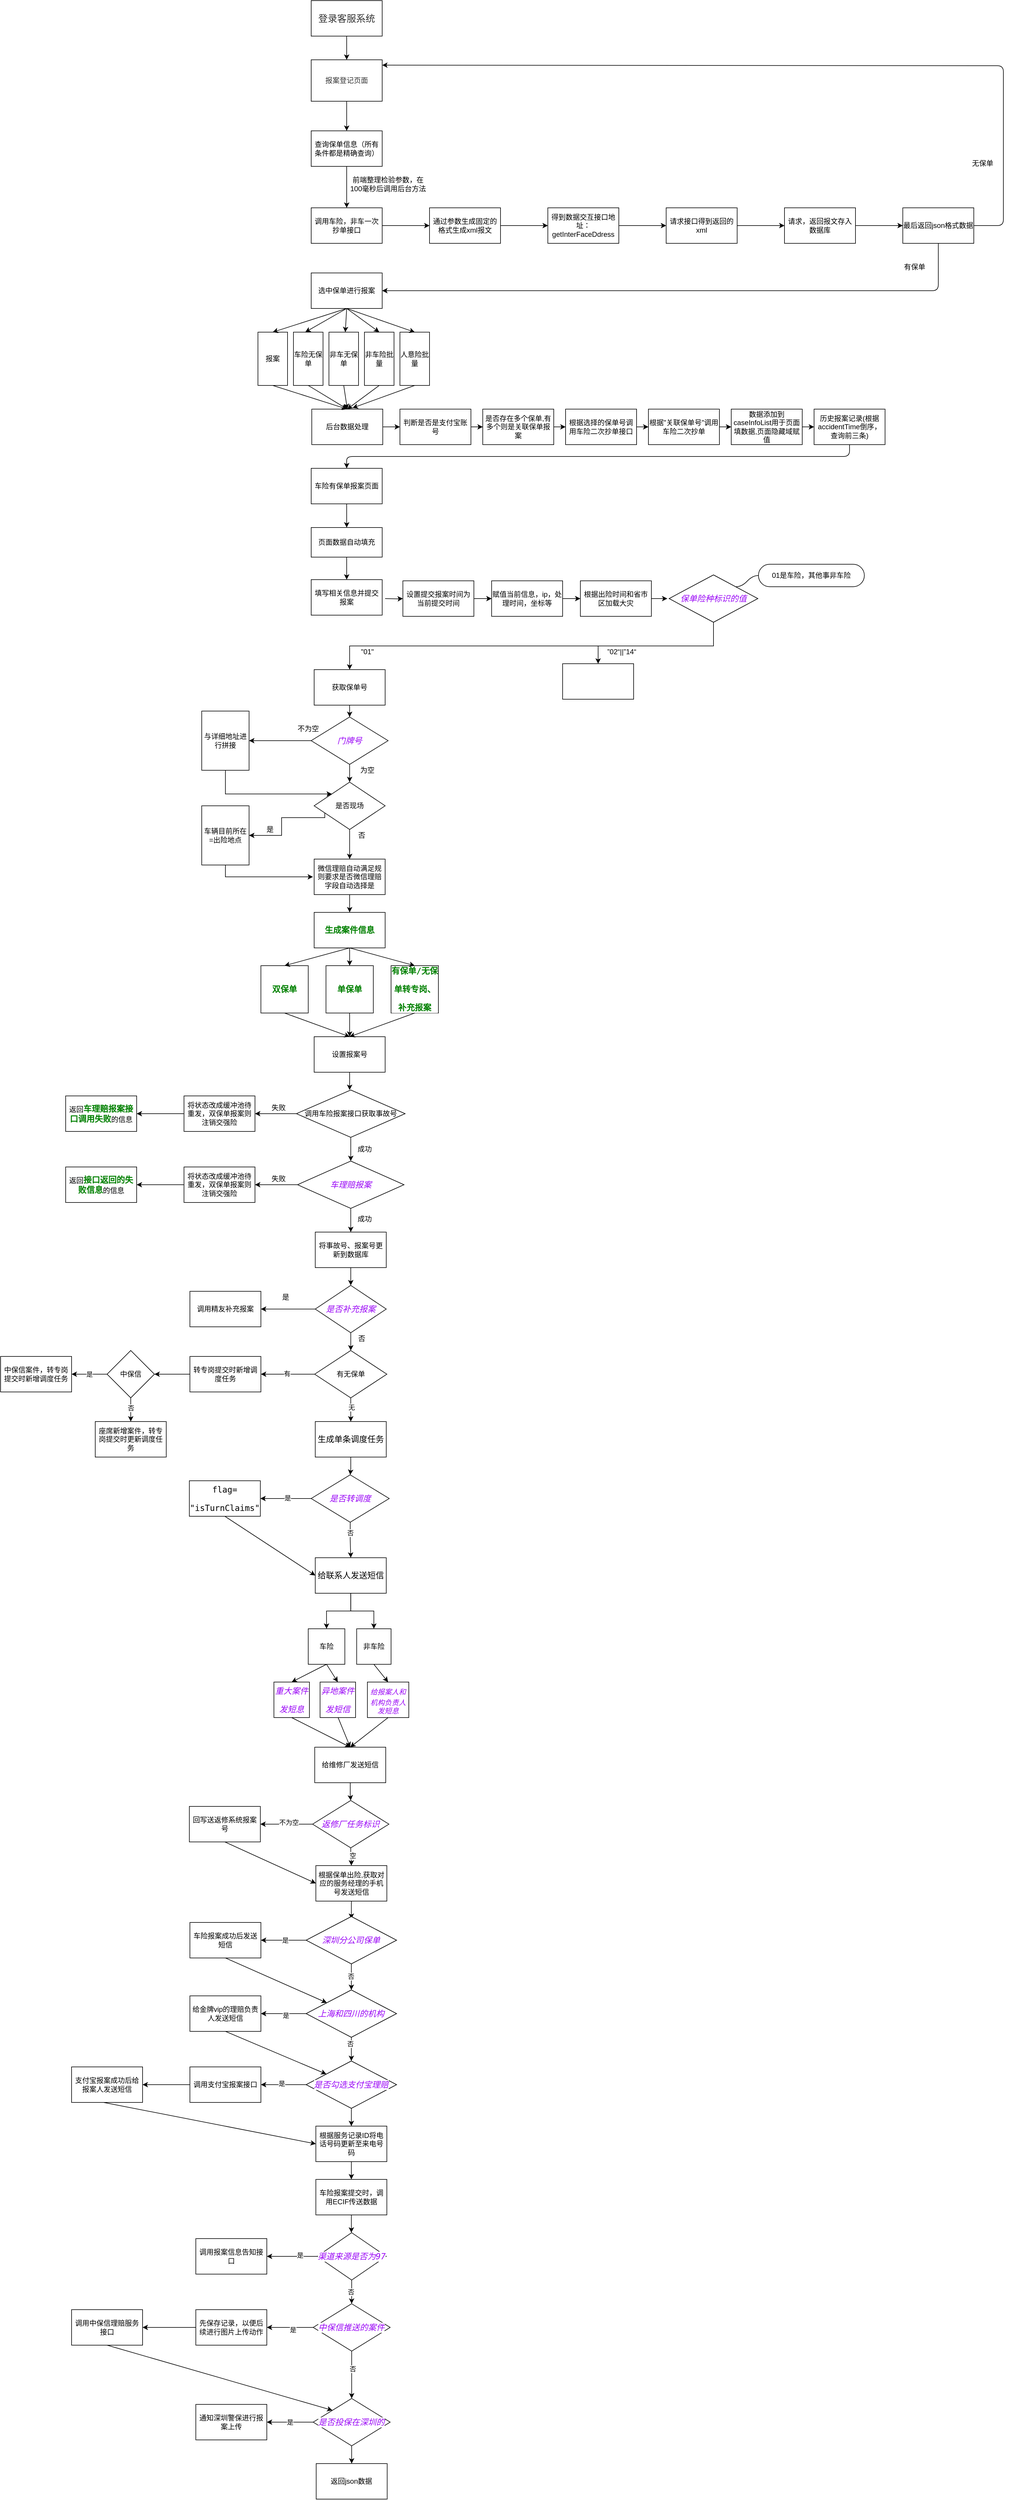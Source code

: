 <mxfile version="14.6.12" type="github">
  <diagram id="pP_zKRRLjY6W0GEJr_z5" name="Page-1">
    <mxGraphModel dx="788" dy="538" grid="1" gridSize="10" guides="1" tooltips="1" connect="1" arrows="1" fold="1" page="1" pageScale="1" pageWidth="2339" pageHeight="3300" math="0" shadow="0">
      <root>
        <mxCell id="0" />
        <mxCell id="1" parent="0" />
        <mxCell id="aRg01MnI32_ZgcrCY8Ap-1" value="" style="edgeStyle=orthogonalEdgeStyle;orthogonalLoop=1;jettySize=auto;html=1;" parent="1" source="aRg01MnI32_ZgcrCY8Ap-2" target="aRg01MnI32_ZgcrCY8Ap-4" edge="1">
          <mxGeometry relative="1" as="geometry" />
        </mxCell>
        <mxCell id="aRg01MnI32_ZgcrCY8Ap-2" value="&lt;font color=&quot;#333333&quot; size=&quot;3&quot;&gt;&lt;span style=&quot;background-color: rgb(255 , 255 , 255)&quot;&gt;登录客服系统&lt;/span&gt;&lt;/font&gt;" style="whiteSpace=wrap;html=1;" parent="1" vertex="1">
          <mxGeometry x="555" y="90" width="120" height="60" as="geometry" />
        </mxCell>
        <mxCell id="aRg01MnI32_ZgcrCY8Ap-3" value="" style="edgeStyle=orthogonalEdgeStyle;orthogonalLoop=1;jettySize=auto;html=1;" parent="1" source="aRg01MnI32_ZgcrCY8Ap-4" target="aRg01MnI32_ZgcrCY8Ap-8" edge="1">
          <mxGeometry relative="1" as="geometry" />
        </mxCell>
        <mxCell id="aRg01MnI32_ZgcrCY8Ap-4" value="&lt;span style=&quot;color: rgb(51 , 51 , 51) ; font-family: , &amp;#34;stheiti&amp;#34; , &amp;#34;hei&amp;#34; , &amp;#34;heiti sc&amp;#34; , &amp;#34;microsoft yahei&amp;#34; , &amp;#34;arial&amp;#34; , sans-serif ; background-color: rgb(255 , 255 , 255)&quot;&gt;报案登记页面&lt;/span&gt;" style="whiteSpace=wrap;html=1;" parent="1" vertex="1">
          <mxGeometry x="555" y="190" width="120" height="70" as="geometry" />
        </mxCell>
        <mxCell id="aRg01MnI32_ZgcrCY8Ap-20" value="" style="edgeStyle=orthogonalEdgeStyle;orthogonalLoop=1;jettySize=auto;html=1;" parent="1" source="aRg01MnI32_ZgcrCY8Ap-8" target="aRg01MnI32_ZgcrCY8Ap-19" edge="1">
          <mxGeometry relative="1" as="geometry" />
        </mxCell>
        <mxCell id="aRg01MnI32_ZgcrCY8Ap-8" value="查询保单信息（所有条件都是精确查询）" style="whiteSpace=wrap;html=1;" parent="1" vertex="1">
          <mxGeometry x="555" y="310" width="120" height="60" as="geometry" />
        </mxCell>
        <mxCell id="aRg01MnI32_ZgcrCY8Ap-12" value="选中保单进行报案" style="whiteSpace=wrap;html=1;" parent="1" vertex="1">
          <mxGeometry x="555" y="550" width="120" height="60" as="geometry" />
        </mxCell>
        <mxCell id="aRg01MnI32_ZgcrCY8Ap-15" value="报案" style="whiteSpace=wrap;html=1;" parent="1" vertex="1">
          <mxGeometry x="465" y="650" width="50" height="90" as="geometry" />
        </mxCell>
        <mxCell id="aRg01MnI32_ZgcrCY8Ap-25" value="" style="edgeStyle=orthogonalEdgeStyle;orthogonalLoop=1;jettySize=auto;html=1;" parent="1" source="aRg01MnI32_ZgcrCY8Ap-19" target="aRg01MnI32_ZgcrCY8Ap-24" edge="1">
          <mxGeometry relative="1" as="geometry" />
        </mxCell>
        <mxCell id="aRg01MnI32_ZgcrCY8Ap-19" value="调用车险，非车一次抄单接口" style="whiteSpace=wrap;html=1;" parent="1" vertex="1">
          <mxGeometry x="555" y="440" width="120" height="60" as="geometry" />
        </mxCell>
        <mxCell id="aRg01MnI32_ZgcrCY8Ap-23" value="前端整理检验参数，在100毫秒后调用后台方法" style="text;html=1;strokeColor=none;fillColor=none;align=center;verticalAlign=middle;whiteSpace=wrap;" parent="1" vertex="1">
          <mxGeometry x="615" y="390" width="140" height="20" as="geometry" />
        </mxCell>
        <mxCell id="aRg01MnI32_ZgcrCY8Ap-27" value="" style="edgeStyle=orthogonalEdgeStyle;orthogonalLoop=1;jettySize=auto;html=1;" parent="1" source="aRg01MnI32_ZgcrCY8Ap-24" target="aRg01MnI32_ZgcrCY8Ap-26" edge="1">
          <mxGeometry relative="1" as="geometry" />
        </mxCell>
        <mxCell id="aRg01MnI32_ZgcrCY8Ap-24" value="通过参数生成固定的格式生成xml报文" style="whiteSpace=wrap;html=1;" parent="1" vertex="1">
          <mxGeometry x="755" y="440" width="120" height="60" as="geometry" />
        </mxCell>
        <mxCell id="aRg01MnI32_ZgcrCY8Ap-29" value="" style="edgeStyle=orthogonalEdgeStyle;orthogonalLoop=1;jettySize=auto;html=1;" parent="1" source="aRg01MnI32_ZgcrCY8Ap-26" target="aRg01MnI32_ZgcrCY8Ap-28" edge="1">
          <mxGeometry relative="1" as="geometry" />
        </mxCell>
        <mxCell id="aRg01MnI32_ZgcrCY8Ap-26" value="得到数据交互接口地址：getInterFaceDdress" style="whiteSpace=wrap;html=1;" parent="1" vertex="1">
          <mxGeometry x="955" y="440" width="120" height="60" as="geometry" />
        </mxCell>
        <mxCell id="aRg01MnI32_ZgcrCY8Ap-31" value="" style="edgeStyle=orthogonalEdgeStyle;orthogonalLoop=1;jettySize=auto;html=1;" parent="1" source="aRg01MnI32_ZgcrCY8Ap-28" target="aRg01MnI32_ZgcrCY8Ap-30" edge="1">
          <mxGeometry relative="1" as="geometry" />
        </mxCell>
        <mxCell id="aRg01MnI32_ZgcrCY8Ap-28" value="请求接口得到返回的xml" style="whiteSpace=wrap;html=1;" parent="1" vertex="1">
          <mxGeometry x="1155" y="440" width="120" height="60" as="geometry" />
        </mxCell>
        <mxCell id="aRg01MnI32_ZgcrCY8Ap-33" value="" style="edgeStyle=orthogonalEdgeStyle;orthogonalLoop=1;jettySize=auto;html=1;" parent="1" source="aRg01MnI32_ZgcrCY8Ap-30" target="aRg01MnI32_ZgcrCY8Ap-32" edge="1">
          <mxGeometry relative="1" as="geometry" />
        </mxCell>
        <mxCell id="aRg01MnI32_ZgcrCY8Ap-30" value="请求，返回报文存入数据库" style="whiteSpace=wrap;html=1;" parent="1" vertex="1">
          <mxGeometry x="1355" y="440" width="120" height="60" as="geometry" />
        </mxCell>
        <mxCell id="aRg01MnI32_ZgcrCY8Ap-32" value="最后返回json格式数据" style="whiteSpace=wrap;html=1;" parent="1" vertex="1">
          <mxGeometry x="1555" y="440" width="120" height="60" as="geometry" />
        </mxCell>
        <mxCell id="aRg01MnI32_ZgcrCY8Ap-34" value="" style="endArrow=classic;html=1;entryX=1;entryY=0.129;entryDx=0;entryDy=0;entryPerimeter=0;" parent="1" target="aRg01MnI32_ZgcrCY8Ap-4" edge="1">
          <mxGeometry width="50" height="50" relative="1" as="geometry">
            <mxPoint x="1675" y="470" as="sourcePoint" />
            <mxPoint x="1245" y="190" as="targetPoint" />
            <Array as="points">
              <mxPoint x="1725" y="470" />
              <mxPoint x="1725" y="200" />
            </Array>
          </mxGeometry>
        </mxCell>
        <mxCell id="aRg01MnI32_ZgcrCY8Ap-35" value="无保单" style="text;html=1;strokeColor=none;fillColor=none;align=center;verticalAlign=middle;whiteSpace=wrap;" parent="1" vertex="1">
          <mxGeometry x="1655" y="340" width="70" height="50" as="geometry" />
        </mxCell>
        <mxCell id="aRg01MnI32_ZgcrCY8Ap-37" value="" style="endArrow=classic;html=1;exitX=0.5;exitY=1;exitDx=0;exitDy=0;entryX=1;entryY=0.5;entryDx=0;entryDy=0;" parent="1" source="aRg01MnI32_ZgcrCY8Ap-32" target="aRg01MnI32_ZgcrCY8Ap-12" edge="1">
          <mxGeometry width="50" height="50" relative="1" as="geometry">
            <mxPoint x="1255" y="660" as="sourcePoint" />
            <mxPoint x="1305" y="610" as="targetPoint" />
            <Array as="points">
              <mxPoint x="1615" y="580" />
            </Array>
          </mxGeometry>
        </mxCell>
        <mxCell id="aRg01MnI32_ZgcrCY8Ap-38" value="有保单" style="text;html=1;strokeColor=none;fillColor=none;align=center;verticalAlign=middle;whiteSpace=wrap;" parent="1" vertex="1">
          <mxGeometry x="1545" y="530" width="60" height="20" as="geometry" />
        </mxCell>
        <mxCell id="aRg01MnI32_ZgcrCY8Ap-39" value="车险无保单" style="whiteSpace=wrap;html=1;" parent="1" vertex="1">
          <mxGeometry x="525" y="650" width="50" height="90" as="geometry" />
        </mxCell>
        <mxCell id="aRg01MnI32_ZgcrCY8Ap-41" value="非车无保单" style="whiteSpace=wrap;html=1;" parent="1" vertex="1">
          <mxGeometry x="585" y="650" width="50" height="90" as="geometry" />
        </mxCell>
        <mxCell id="aRg01MnI32_ZgcrCY8Ap-42" value="非车险批量" style="whiteSpace=wrap;html=1;" parent="1" vertex="1">
          <mxGeometry x="645" y="650" width="50" height="90" as="geometry" />
        </mxCell>
        <mxCell id="aRg01MnI32_ZgcrCY8Ap-43" value="人意险批量" style="whiteSpace=wrap;html=1;" parent="1" vertex="1">
          <mxGeometry x="705" y="650" width="50" height="90" as="geometry" />
        </mxCell>
        <mxCell id="aRg01MnI32_ZgcrCY8Ap-45" value="" style="endArrow=classic;html=1;entryX=0.5;entryY=0;entryDx=0;entryDy=0;" parent="1" target="aRg01MnI32_ZgcrCY8Ap-15" edge="1">
          <mxGeometry width="50" height="50" relative="1" as="geometry">
            <mxPoint x="615" y="610" as="sourcePoint" />
            <mxPoint x="665" y="560" as="targetPoint" />
          </mxGeometry>
        </mxCell>
        <mxCell id="aRg01MnI32_ZgcrCY8Ap-46" value="" style="endArrow=classic;html=1;entryX=0.5;entryY=0;entryDx=0;entryDy=0;" parent="1" target="aRg01MnI32_ZgcrCY8Ap-43" edge="1">
          <mxGeometry width="50" height="50" relative="1" as="geometry">
            <mxPoint x="615" y="610" as="sourcePoint" />
            <mxPoint x="745" y="670" as="targetPoint" />
          </mxGeometry>
        </mxCell>
        <mxCell id="aRg01MnI32_ZgcrCY8Ap-47" value="" style="endArrow=classic;html=1;entryX=0.5;entryY=0;entryDx=0;entryDy=0;" parent="1" target="aRg01MnI32_ZgcrCY8Ap-42" edge="1">
          <mxGeometry width="50" height="50" relative="1" as="geometry">
            <mxPoint x="615" y="610" as="sourcePoint" />
            <mxPoint x="745" y="670" as="targetPoint" />
          </mxGeometry>
        </mxCell>
        <mxCell id="aRg01MnI32_ZgcrCY8Ap-48" value="" style="endArrow=classic;html=1;" parent="1" target="aRg01MnI32_ZgcrCY8Ap-41" edge="1">
          <mxGeometry width="50" height="50" relative="1" as="geometry">
            <mxPoint x="615" y="610" as="sourcePoint" />
            <mxPoint x="425" y="780" as="targetPoint" />
          </mxGeometry>
        </mxCell>
        <mxCell id="aRg01MnI32_ZgcrCY8Ap-49" value="" style="endArrow=classic;html=1;exitX=0.5;exitY=1;exitDx=0;exitDy=0;" parent="1" source="aRg01MnI32_ZgcrCY8Ap-12" edge="1">
          <mxGeometry width="50" height="50" relative="1" as="geometry">
            <mxPoint x="405" y="760" as="sourcePoint" />
            <mxPoint x="545" y="650" as="targetPoint" />
          </mxGeometry>
        </mxCell>
        <mxCell id="aRg01MnI32_ZgcrCY8Ap-57" value="" style="edgeStyle=orthogonalEdgeStyle;orthogonalLoop=1;jettySize=auto;html=1;" parent="1" source="aRg01MnI32_ZgcrCY8Ap-50" target="aRg01MnI32_ZgcrCY8Ap-56" edge="1">
          <mxGeometry relative="1" as="geometry" />
        </mxCell>
        <mxCell id="aRg01MnI32_ZgcrCY8Ap-50" value="&lt;font face=&quot;helvetica&quot;&gt;后台数据处理&lt;/font&gt;" style="whiteSpace=wrap;html=1;" parent="1" vertex="1">
          <mxGeometry x="556" y="780" width="120" height="60" as="geometry" />
        </mxCell>
        <mxCell id="aRg01MnI32_ZgcrCY8Ap-51" value="" style="endArrow=classic;html=1;exitX=0.5;exitY=1;exitDx=0;exitDy=0;entryX=0.5;entryY=0;entryDx=0;entryDy=0;" parent="1" source="aRg01MnI32_ZgcrCY8Ap-15" target="aRg01MnI32_ZgcrCY8Ap-50" edge="1">
          <mxGeometry width="50" height="50" relative="1" as="geometry">
            <mxPoint x="685" y="720" as="sourcePoint" />
            <mxPoint x="735" y="670" as="targetPoint" />
          </mxGeometry>
        </mxCell>
        <mxCell id="aRg01MnI32_ZgcrCY8Ap-52" value="" style="endArrow=classic;html=1;exitX=0.5;exitY=1;exitDx=0;exitDy=0;entryX=0.5;entryY=0;entryDx=0;entryDy=0;" parent="1" source="aRg01MnI32_ZgcrCY8Ap-39" target="aRg01MnI32_ZgcrCY8Ap-50" edge="1">
          <mxGeometry width="50" height="50" relative="1" as="geometry">
            <mxPoint x="475" y="840" as="sourcePoint" />
            <mxPoint x="525" y="790" as="targetPoint" />
          </mxGeometry>
        </mxCell>
        <mxCell id="aRg01MnI32_ZgcrCY8Ap-53" value="" style="endArrow=classic;html=1;exitX=0.5;exitY=1;exitDx=0;exitDy=0;entryX=0.5;entryY=0;entryDx=0;entryDy=0;" parent="1" source="aRg01MnI32_ZgcrCY8Ap-41" target="aRg01MnI32_ZgcrCY8Ap-50" edge="1">
          <mxGeometry width="50" height="50" relative="1" as="geometry">
            <mxPoint x="485" y="850" as="sourcePoint" />
            <mxPoint x="535" y="800" as="targetPoint" />
          </mxGeometry>
        </mxCell>
        <mxCell id="aRg01MnI32_ZgcrCY8Ap-54" value="" style="endArrow=classic;html=1;exitX=0.5;exitY=1;exitDx=0;exitDy=0;entryX=0.5;entryY=0;entryDx=0;entryDy=0;" parent="1" source="aRg01MnI32_ZgcrCY8Ap-42" target="aRg01MnI32_ZgcrCY8Ap-50" edge="1">
          <mxGeometry width="50" height="50" relative="1" as="geometry">
            <mxPoint x="765" y="840" as="sourcePoint" />
            <mxPoint x="815" y="790" as="targetPoint" />
          </mxGeometry>
        </mxCell>
        <mxCell id="aRg01MnI32_ZgcrCY8Ap-55" value="" style="endArrow=classic;html=1;exitX=0.5;exitY=1;exitDx=0;exitDy=0;" parent="1" source="aRg01MnI32_ZgcrCY8Ap-43" edge="1">
          <mxGeometry width="50" height="50" relative="1" as="geometry">
            <mxPoint x="725" y="760" as="sourcePoint" />
            <mxPoint x="625" y="778" as="targetPoint" />
          </mxGeometry>
        </mxCell>
        <mxCell id="aRg01MnI32_ZgcrCY8Ap-59" value="" style="edgeStyle=orthogonalEdgeStyle;rounded=0;orthogonalLoop=1;jettySize=auto;html=1;" parent="1" source="aRg01MnI32_ZgcrCY8Ap-56" target="aRg01MnI32_ZgcrCY8Ap-58" edge="1">
          <mxGeometry relative="1" as="geometry" />
        </mxCell>
        <mxCell id="aRg01MnI32_ZgcrCY8Ap-56" value="判断是否是支付宝账号" style="whiteSpace=wrap;html=1;" parent="1" vertex="1">
          <mxGeometry x="705" y="780" width="120" height="60" as="geometry" />
        </mxCell>
        <mxCell id="aRg01MnI32_ZgcrCY8Ap-61" value="" style="edgeStyle=orthogonalEdgeStyle;rounded=0;orthogonalLoop=1;jettySize=auto;html=1;" parent="1" source="aRg01MnI32_ZgcrCY8Ap-58" target="aRg01MnI32_ZgcrCY8Ap-60" edge="1">
          <mxGeometry relative="1" as="geometry" />
        </mxCell>
        <mxCell id="aRg01MnI32_ZgcrCY8Ap-58" value="是否存在多个保单,有多个则是关联保单报案" style="whiteSpace=wrap;html=1;" parent="1" vertex="1">
          <mxGeometry x="845" y="780" width="120" height="60" as="geometry" />
        </mxCell>
        <mxCell id="aRg01MnI32_ZgcrCY8Ap-63" value="" style="edgeStyle=orthogonalEdgeStyle;rounded=0;orthogonalLoop=1;jettySize=auto;html=1;" parent="1" source="aRg01MnI32_ZgcrCY8Ap-60" target="aRg01MnI32_ZgcrCY8Ap-62" edge="1">
          <mxGeometry relative="1" as="geometry" />
        </mxCell>
        <mxCell id="aRg01MnI32_ZgcrCY8Ap-60" value="根据选择的保单号调用车险二次抄单接口" style="whiteSpace=wrap;html=1;" parent="1" vertex="1">
          <mxGeometry x="985" y="780" width="120" height="60" as="geometry" />
        </mxCell>
        <mxCell id="aRg01MnI32_ZgcrCY8Ap-65" value="" style="edgeStyle=orthogonalEdgeStyle;rounded=0;orthogonalLoop=1;jettySize=auto;html=1;" parent="1" source="aRg01MnI32_ZgcrCY8Ap-62" target="aRg01MnI32_ZgcrCY8Ap-64" edge="1">
          <mxGeometry relative="1" as="geometry" />
        </mxCell>
        <mxCell id="aRg01MnI32_ZgcrCY8Ap-62" value="根据&quot;关联保单号&quot;调用车险二次抄单" style="whiteSpace=wrap;html=1;" parent="1" vertex="1">
          <mxGeometry x="1125" y="780" width="120" height="60" as="geometry" />
        </mxCell>
        <mxCell id="aRg01MnI32_ZgcrCY8Ap-67" value="" style="edgeStyle=orthogonalEdgeStyle;rounded=0;orthogonalLoop=1;jettySize=auto;html=1;" parent="1" source="aRg01MnI32_ZgcrCY8Ap-64" target="aRg01MnI32_ZgcrCY8Ap-66" edge="1">
          <mxGeometry relative="1" as="geometry" />
        </mxCell>
        <mxCell id="aRg01MnI32_ZgcrCY8Ap-64" value="数据添加到caseInfoList用于页面填数据,页面隐藏域赋值" style="whiteSpace=wrap;html=1;" parent="1" vertex="1">
          <mxGeometry x="1265" y="780" width="120" height="60" as="geometry" />
        </mxCell>
        <mxCell id="aRg01MnI32_ZgcrCY8Ap-66" value="历史报案记录(根据accidentTime倒序，查询前三条)" style="whiteSpace=wrap;html=1;" parent="1" vertex="1">
          <mxGeometry x="1405" y="780" width="120" height="60" as="geometry" />
        </mxCell>
        <mxCell id="aRg01MnI32_ZgcrCY8Ap-68" value="" style="endArrow=classic;html=1;exitX=0.5;exitY=1;exitDx=0;exitDy=0;entryX=0.5;entryY=0;entryDx=0;entryDy=0;" parent="1" source="aRg01MnI32_ZgcrCY8Ap-66" target="aRg01MnI32_ZgcrCY8Ap-69" edge="1">
          <mxGeometry width="50" height="50" relative="1" as="geometry">
            <mxPoint x="1435" y="900" as="sourcePoint" />
            <mxPoint x="1485" y="850" as="targetPoint" />
            <Array as="points">
              <mxPoint x="1465" y="860" />
              <mxPoint x="615" y="860" />
            </Array>
          </mxGeometry>
        </mxCell>
        <mxCell id="aRg01MnI32_ZgcrCY8Ap-71" value="" style="edgeStyle=orthogonalEdgeStyle;rounded=0;orthogonalLoop=1;jettySize=auto;html=1;" parent="1" source="aRg01MnI32_ZgcrCY8Ap-69" target="aRg01MnI32_ZgcrCY8Ap-70" edge="1">
          <mxGeometry relative="1" as="geometry" />
        </mxCell>
        <mxCell id="aRg01MnI32_ZgcrCY8Ap-69" value="&lt;pre&gt;&lt;font face=&quot;helvetica&quot;&gt;车险有保单报案页面&lt;/font&gt;&lt;/pre&gt;" style="rounded=0;whiteSpace=wrap;html=1;" parent="1" vertex="1">
          <mxGeometry x="555" y="880" width="120" height="60" as="geometry" />
        </mxCell>
        <mxCell id="aRg01MnI32_ZgcrCY8Ap-74" value="" style="edgeStyle=orthogonalEdgeStyle;rounded=0;orthogonalLoop=1;jettySize=auto;html=1;" parent="1" source="aRg01MnI32_ZgcrCY8Ap-70" target="aRg01MnI32_ZgcrCY8Ap-73" edge="1">
          <mxGeometry relative="1" as="geometry" />
        </mxCell>
        <mxCell id="aRg01MnI32_ZgcrCY8Ap-70" value="页面数据自动填充" style="whiteSpace=wrap;html=1;rounded=0;" parent="1" vertex="1">
          <mxGeometry x="555" y="980" width="120" height="50" as="geometry" />
        </mxCell>
        <mxCell id="aRg01MnI32_ZgcrCY8Ap-73" value="填写相关信息并提交报案" style="rounded=0;whiteSpace=wrap;html=1;" parent="1" vertex="1">
          <mxGeometry x="555" y="1068" width="120" height="60" as="geometry" />
        </mxCell>
        <mxCell id="wFXP1XgkPk2sE4F9uo4A-1" value="" style="edgeStyle=orthogonalEdgeStyle;rounded=0;orthogonalLoop=1;jettySize=auto;html=1;" edge="1" parent="1" target="wFXP1XgkPk2sE4F9uo4A-3">
          <mxGeometry relative="1" as="geometry">
            <mxPoint x="680" y="1100" as="sourcePoint" />
          </mxGeometry>
        </mxCell>
        <mxCell id="wFXP1XgkPk2sE4F9uo4A-2" value="" style="edgeStyle=orthogonalEdgeStyle;rounded=0;orthogonalLoop=1;jettySize=auto;html=1;" edge="1" parent="1" source="wFXP1XgkPk2sE4F9uo4A-3" target="wFXP1XgkPk2sE4F9uo4A-5">
          <mxGeometry relative="1" as="geometry" />
        </mxCell>
        <mxCell id="wFXP1XgkPk2sE4F9uo4A-3" value="设置提交报案时间为当前提交时间" style="rounded=0;whiteSpace=wrap;html=1;" vertex="1" parent="1">
          <mxGeometry x="710" y="1070" width="120" height="60" as="geometry" />
        </mxCell>
        <mxCell id="wFXP1XgkPk2sE4F9uo4A-4" value="" style="edgeStyle=orthogonalEdgeStyle;rounded=0;orthogonalLoop=1;jettySize=auto;html=1;" edge="1" parent="1" source="wFXP1XgkPk2sE4F9uo4A-5" target="wFXP1XgkPk2sE4F9uo4A-7">
          <mxGeometry relative="1" as="geometry" />
        </mxCell>
        <mxCell id="wFXP1XgkPk2sE4F9uo4A-5" value="赋值当前信息，ip，处理时间，坐标等" style="whiteSpace=wrap;html=1;rounded=0;" vertex="1" parent="1">
          <mxGeometry x="860" y="1070" width="120" height="60" as="geometry" />
        </mxCell>
        <mxCell id="wFXP1XgkPk2sE4F9uo4A-6" value="" style="edgeStyle=orthogonalEdgeStyle;rounded=0;orthogonalLoop=1;jettySize=auto;html=1;" edge="1" parent="1" source="wFXP1XgkPk2sE4F9uo4A-7">
          <mxGeometry relative="1" as="geometry">
            <mxPoint x="1157" y="1100" as="targetPoint" />
          </mxGeometry>
        </mxCell>
        <mxCell id="wFXP1XgkPk2sE4F9uo4A-7" value="根据出险时间和省市区加载大灾" style="whiteSpace=wrap;html=1;rounded=0;" vertex="1" parent="1">
          <mxGeometry x="1010" y="1070" width="120" height="60" as="geometry" />
        </mxCell>
        <mxCell id="wFXP1XgkPk2sE4F9uo4A-8" value="" style="edgeStyle=orthogonalEdgeStyle;rounded=0;orthogonalLoop=1;jettySize=auto;html=1;" edge="1" parent="1" source="wFXP1XgkPk2sE4F9uo4A-9" target="wFXP1XgkPk2sE4F9uo4A-11">
          <mxGeometry relative="1" as="geometry">
            <Array as="points">
              <mxPoint x="1235" y="1180" />
              <mxPoint x="620" y="1180" />
            </Array>
          </mxGeometry>
        </mxCell>
        <mxCell id="wFXP1XgkPk2sE4F9uo4A-9" value="&lt;pre style=&quot;background-color: rgb(255 , 255 , 255) ; font-family: &amp;#34;jetbrains mono&amp;#34; , monospace ; font-size: 10.5pt&quot;&gt;&lt;span style=&quot;color: rgb(155 , 9 , 246) ; font-style: italic&quot;&gt;保单险种标识的值&lt;/span&gt;&lt;/pre&gt;" style="rhombus;whiteSpace=wrap;html=1;" vertex="1" parent="1">
          <mxGeometry x="1160" y="1060" width="150" height="80" as="geometry" />
        </mxCell>
        <mxCell id="wFXP1XgkPk2sE4F9uo4A-10" value="" style="edgeStyle=orthogonalEdgeStyle;rounded=0;orthogonalLoop=1;jettySize=auto;html=1;" edge="1" parent="1" source="wFXP1XgkPk2sE4F9uo4A-11" target="wFXP1XgkPk2sE4F9uo4A-15">
          <mxGeometry relative="1" as="geometry" />
        </mxCell>
        <mxCell id="wFXP1XgkPk2sE4F9uo4A-11" value="获取保单号" style="whiteSpace=wrap;html=1;" vertex="1" parent="1">
          <mxGeometry x="560" y="1220" width="120" height="60" as="geometry" />
        </mxCell>
        <mxCell id="wFXP1XgkPk2sE4F9uo4A-12" value="&quot;01&quot;" style="text;html=1;strokeColor=none;fillColor=none;align=center;verticalAlign=middle;whiteSpace=wrap;rounded=0;" vertex="1" parent="1">
          <mxGeometry x="630" y="1180" width="40" height="20" as="geometry" />
        </mxCell>
        <mxCell id="wFXP1XgkPk2sE4F9uo4A-13" value="" style="edgeStyle=orthogonalEdgeStyle;rounded=0;orthogonalLoop=1;jettySize=auto;html=1;" edge="1" parent="1" source="wFXP1XgkPk2sE4F9uo4A-15">
          <mxGeometry relative="1" as="geometry">
            <mxPoint x="620" y="1410" as="targetPoint" />
          </mxGeometry>
        </mxCell>
        <mxCell id="wFXP1XgkPk2sE4F9uo4A-14" value="" style="edgeStyle=orthogonalEdgeStyle;rounded=0;orthogonalLoop=1;jettySize=auto;html=1;" edge="1" parent="1" source="wFXP1XgkPk2sE4F9uo4A-15" target="wFXP1XgkPk2sE4F9uo4A-17">
          <mxGeometry relative="1" as="geometry" />
        </mxCell>
        <mxCell id="wFXP1XgkPk2sE4F9uo4A-15" value="&lt;pre style=&quot;background-color: rgb(255 , 255 , 255) ; font-family: &amp;#34;jetbrains mono&amp;#34; , monospace ; font-size: 10.5pt&quot;&gt;&lt;span style=&quot;color: rgb(155 , 9 , 246) ; font-style: italic&quot;&gt;门牌号&lt;/span&gt;&lt;/pre&gt;" style="rhombus;whiteSpace=wrap;html=1;" vertex="1" parent="1">
          <mxGeometry x="555" y="1300" width="130" height="80" as="geometry" />
        </mxCell>
        <mxCell id="wFXP1XgkPk2sE4F9uo4A-16" style="edgeStyle=orthogonalEdgeStyle;rounded=0;orthogonalLoop=1;jettySize=auto;html=1;exitX=0.5;exitY=1;exitDx=0;exitDy=0;" edge="1" parent="1" source="wFXP1XgkPk2sE4F9uo4A-17" target="wFXP1XgkPk2sE4F9uo4A-22">
          <mxGeometry relative="1" as="geometry">
            <mxPoint x="560" y="1440" as="targetPoint" />
            <Array as="points">
              <mxPoint x="410" y="1430" />
            </Array>
          </mxGeometry>
        </mxCell>
        <mxCell id="wFXP1XgkPk2sE4F9uo4A-17" value="与详细地址进行拼接" style="whiteSpace=wrap;html=1;" vertex="1" parent="1">
          <mxGeometry x="370" y="1290" width="80" height="100" as="geometry" />
        </mxCell>
        <mxCell id="wFXP1XgkPk2sE4F9uo4A-18" value="不为空" style="text;html=1;strokeColor=none;fillColor=none;align=center;verticalAlign=middle;whiteSpace=wrap;rounded=0;" vertex="1" parent="1">
          <mxGeometry x="530" y="1310" width="40" height="20" as="geometry" />
        </mxCell>
        <mxCell id="wFXP1XgkPk2sE4F9uo4A-19" value="为空" style="text;html=1;strokeColor=none;fillColor=none;align=center;verticalAlign=middle;whiteSpace=wrap;rounded=0;" vertex="1" parent="1">
          <mxGeometry x="630" y="1380" width="40" height="20" as="geometry" />
        </mxCell>
        <mxCell id="wFXP1XgkPk2sE4F9uo4A-20" value="" style="edgeStyle=orthogonalEdgeStyle;rounded=0;orthogonalLoop=1;jettySize=auto;html=1;" edge="1" parent="1" source="wFXP1XgkPk2sE4F9uo4A-22" target="wFXP1XgkPk2sE4F9uo4A-24">
          <mxGeometry relative="1" as="geometry" />
        </mxCell>
        <mxCell id="wFXP1XgkPk2sE4F9uo4A-21" style="edgeStyle=orthogonalEdgeStyle;rounded=0;orthogonalLoop=1;jettySize=auto;html=1;exitX=0.15;exitY=0.65;exitDx=0;exitDy=0;entryX=1;entryY=0.5;entryDx=0;entryDy=0;exitPerimeter=0;" edge="1" parent="1" source="wFXP1XgkPk2sE4F9uo4A-22" target="wFXP1XgkPk2sE4F9uo4A-26">
          <mxGeometry relative="1" as="geometry">
            <Array as="points">
              <mxPoint x="578" y="1470" />
              <mxPoint x="505" y="1470" />
              <mxPoint x="505" y="1500" />
            </Array>
          </mxGeometry>
        </mxCell>
        <mxCell id="wFXP1XgkPk2sE4F9uo4A-22" value="是否现场" style="rhombus;whiteSpace=wrap;html=1;" vertex="1" parent="1">
          <mxGeometry x="560" y="1410" width="120" height="80" as="geometry" />
        </mxCell>
        <mxCell id="wFXP1XgkPk2sE4F9uo4A-23" value="" style="edgeStyle=orthogonalEdgeStyle;rounded=0;orthogonalLoop=1;jettySize=auto;html=1;" edge="1" parent="1" source="wFXP1XgkPk2sE4F9uo4A-24" target="wFXP1XgkPk2sE4F9uo4A-30">
          <mxGeometry relative="1" as="geometry" />
        </mxCell>
        <mxCell id="wFXP1XgkPk2sE4F9uo4A-24" value="微信理赔自动满足规则要求是否微信理赔字段自动选择是" style="whiteSpace=wrap;html=1;" vertex="1" parent="1">
          <mxGeometry x="560" y="1540" width="120" height="60" as="geometry" />
        </mxCell>
        <mxCell id="wFXP1XgkPk2sE4F9uo4A-25" style="edgeStyle=orthogonalEdgeStyle;rounded=0;orthogonalLoop=1;jettySize=auto;html=1;exitX=0.5;exitY=1;exitDx=0;exitDy=0;" edge="1" parent="1" source="wFXP1XgkPk2sE4F9uo4A-26">
          <mxGeometry relative="1" as="geometry">
            <mxPoint x="558" y="1570" as="targetPoint" />
            <Array as="points">
              <mxPoint x="410" y="1570" />
              <mxPoint x="558" y="1570" />
            </Array>
          </mxGeometry>
        </mxCell>
        <mxCell id="wFXP1XgkPk2sE4F9uo4A-26" value="车辆目前所在=出险地点" style="whiteSpace=wrap;html=1;" vertex="1" parent="1">
          <mxGeometry x="370" y="1450" width="80" height="100" as="geometry" />
        </mxCell>
        <mxCell id="wFXP1XgkPk2sE4F9uo4A-27" value="是" style="text;html=1;align=center;verticalAlign=middle;resizable=0;points=[];autosize=1;strokeColor=none;" vertex="1" parent="1">
          <mxGeometry x="470" y="1480" width="30" height="20" as="geometry" />
        </mxCell>
        <mxCell id="wFXP1XgkPk2sE4F9uo4A-28" value="否" style="text;html=1;align=center;verticalAlign=middle;resizable=0;points=[];autosize=1;strokeColor=none;" vertex="1" parent="1">
          <mxGeometry x="625" y="1490" width="30" height="20" as="geometry" />
        </mxCell>
        <mxCell id="wFXP1XgkPk2sE4F9uo4A-29" style="edgeStyle=orthogonalEdgeStyle;rounded=0;orthogonalLoop=1;jettySize=auto;html=1;exitX=0.5;exitY=1;exitDx=0;exitDy=0;entryX=0.5;entryY=0;entryDx=0;entryDy=0;" edge="1" parent="1" source="wFXP1XgkPk2sE4F9uo4A-30" target="wFXP1XgkPk2sE4F9uo4A-33">
          <mxGeometry relative="1" as="geometry" />
        </mxCell>
        <mxCell id="wFXP1XgkPk2sE4F9uo4A-30" value="&lt;meta charset=&quot;utf-8&quot;&gt;&lt;pre style=&quot;font-style: normal ; font-weight: normal ; letter-spacing: normal ; text-indent: 0px ; text-transform: none ; word-spacing: 0px ; text-decoration: none ; background-color: rgb(255 , 255 , 255) ; color: rgb(0 , 0 , 0) ; font-family: &amp;quot;jetbrains mono&amp;quot; , monospace ; font-size: 10.5pt&quot;&gt;&lt;span style=&quot;color: rgb(0 , 128 , 0) ; font-weight: bold&quot;&gt;生成案件信息&lt;/span&gt;&lt;/pre&gt;" style="whiteSpace=wrap;html=1;" vertex="1" parent="1">
          <mxGeometry x="560" y="1630" width="120" height="60" as="geometry" />
        </mxCell>
        <mxCell id="wFXP1XgkPk2sE4F9uo4A-31" value="&lt;pre style=&quot;background-color: rgb(255 , 255 , 255) ; font-family: &amp;#34;jetbrains mono&amp;#34; , monospace ; font-size: 10.5pt&quot;&gt;&lt;span style=&quot;color: rgb(0 , 128 , 0) ; font-weight: bold&quot;&gt;双保单&lt;/span&gt;&lt;/pre&gt;" style="whiteSpace=wrap;html=1;" vertex="1" parent="1">
          <mxGeometry x="470" y="1720" width="80" height="80" as="geometry" />
        </mxCell>
        <mxCell id="wFXP1XgkPk2sE4F9uo4A-32" value="" style="edgeStyle=orthogonalEdgeStyle;rounded=0;orthogonalLoop=1;jettySize=auto;html=1;" edge="1" parent="1" source="wFXP1XgkPk2sE4F9uo4A-33" target="wFXP1XgkPk2sE4F9uo4A-38">
          <mxGeometry relative="1" as="geometry" />
        </mxCell>
        <mxCell id="wFXP1XgkPk2sE4F9uo4A-33" value="&lt;pre style=&quot;background-color: rgb(255 , 255 , 255) ; font-family: &amp;#34;jetbrains mono&amp;#34; , monospace ; font-size: 10.5pt&quot;&gt;&lt;font color=&quot;#008000&quot;&gt;&lt;span&gt;&lt;b&gt;单保单&lt;/b&gt;&lt;/span&gt;&lt;/font&gt;&lt;/pre&gt;" style="whiteSpace=wrap;html=1;" vertex="1" parent="1">
          <mxGeometry x="580" y="1720" width="80" height="80" as="geometry" />
        </mxCell>
        <mxCell id="wFXP1XgkPk2sE4F9uo4A-34" value="&lt;pre style=&quot;background-color: rgb(255 , 255 , 255) ; font-family: &amp;#34;jetbrains mono&amp;#34; , monospace ; font-size: 10.5pt&quot;&gt;&lt;pre style=&quot;font-family: &amp;#34;jetbrains mono&amp;#34; , monospace ; font-size: 10.5pt&quot;&gt;&lt;span style=&quot;color: rgb(0 , 128 , 0) ; font-weight: bold&quot;&gt;有保单/无保&lt;/span&gt;&lt;/pre&gt;&lt;pre style=&quot;font-family: &amp;#34;jetbrains mono&amp;#34; , monospace ; font-size: 10.5pt&quot;&gt;&lt;span style=&quot;color: rgb(0 , 128 , 0) ; font-weight: bold&quot;&gt;单转专岗、&lt;/span&gt;&lt;/pre&gt;&lt;pre style=&quot;font-family: &amp;#34;jetbrains mono&amp;#34; , monospace ; font-size: 10.5pt&quot;&gt;&lt;span style=&quot;color: rgb(0 , 128 , 0) ; font-weight: bold&quot;&gt;补充报案&lt;/span&gt;&lt;/pre&gt;&lt;/pre&gt;" style="whiteSpace=wrap;html=1;" vertex="1" parent="1">
          <mxGeometry x="690" y="1720" width="80" height="80" as="geometry" />
        </mxCell>
        <mxCell id="wFXP1XgkPk2sE4F9uo4A-35" value="" style="endArrow=classic;html=1;exitX=0.5;exitY=1;exitDx=0;exitDy=0;entryX=0.5;entryY=0;entryDx=0;entryDy=0;" edge="1" parent="1" source="wFXP1XgkPk2sE4F9uo4A-30" target="wFXP1XgkPk2sE4F9uo4A-31">
          <mxGeometry width="50" height="50" relative="1" as="geometry">
            <mxPoint x="510" y="1740" as="sourcePoint" />
            <mxPoint x="560" y="1690" as="targetPoint" />
          </mxGeometry>
        </mxCell>
        <mxCell id="wFXP1XgkPk2sE4F9uo4A-36" value="" style="endArrow=classic;html=1;exitX=0.5;exitY=1;exitDx=0;exitDy=0;entryX=0.5;entryY=0;entryDx=0;entryDy=0;" edge="1" parent="1" source="wFXP1XgkPk2sE4F9uo4A-30" target="wFXP1XgkPk2sE4F9uo4A-34">
          <mxGeometry width="50" height="50" relative="1" as="geometry">
            <mxPoint x="740" y="1700" as="sourcePoint" />
            <mxPoint x="790" y="1650" as="targetPoint" />
          </mxGeometry>
        </mxCell>
        <mxCell id="wFXP1XgkPk2sE4F9uo4A-37" value="" style="edgeStyle=orthogonalEdgeStyle;rounded=0;orthogonalLoop=1;jettySize=auto;html=1;" edge="1" parent="1" source="wFXP1XgkPk2sE4F9uo4A-38">
          <mxGeometry relative="1" as="geometry">
            <mxPoint x="620" y="1930" as="targetPoint" />
          </mxGeometry>
        </mxCell>
        <mxCell id="wFXP1XgkPk2sE4F9uo4A-38" value="设置报案号" style="whiteSpace=wrap;html=1;" vertex="1" parent="1">
          <mxGeometry x="560" y="1840" width="120" height="60" as="geometry" />
        </mxCell>
        <mxCell id="wFXP1XgkPk2sE4F9uo4A-39" value="" style="endArrow=classic;html=1;exitX=0.5;exitY=1;exitDx=0;exitDy=0;" edge="1" parent="1" source="wFXP1XgkPk2sE4F9uo4A-31">
          <mxGeometry width="50" height="50" relative="1" as="geometry">
            <mxPoint x="480" y="1880" as="sourcePoint" />
            <mxPoint x="620" y="1840" as="targetPoint" />
          </mxGeometry>
        </mxCell>
        <mxCell id="wFXP1XgkPk2sE4F9uo4A-40" value="" style="endArrow=classic;html=1;exitX=0.5;exitY=1;exitDx=0;exitDy=0;entryX=0.5;entryY=0;entryDx=0;entryDy=0;" edge="1" parent="1" source="wFXP1XgkPk2sE4F9uo4A-34" target="wFXP1XgkPk2sE4F9uo4A-38">
          <mxGeometry width="50" height="50" relative="1" as="geometry">
            <mxPoint x="770" y="1910" as="sourcePoint" />
            <mxPoint x="820" y="1860" as="targetPoint" />
          </mxGeometry>
        </mxCell>
        <mxCell id="wFXP1XgkPk2sE4F9uo4A-41" value="" style="edgeStyle=orthogonalEdgeStyle;rounded=0;orthogonalLoop=1;jettySize=auto;html=1;" edge="1" parent="1" source="wFXP1XgkPk2sE4F9uo4A-43" target="wFXP1XgkPk2sE4F9uo4A-45">
          <mxGeometry relative="1" as="geometry" />
        </mxCell>
        <mxCell id="wFXP1XgkPk2sE4F9uo4A-42" value="" style="edgeStyle=orthogonalEdgeStyle;rounded=0;orthogonalLoop=1;jettySize=auto;html=1;" edge="1" parent="1" source="wFXP1XgkPk2sE4F9uo4A-43">
          <mxGeometry relative="1" as="geometry">
            <mxPoint x="621.875" y="2050" as="targetPoint" />
          </mxGeometry>
        </mxCell>
        <mxCell id="wFXP1XgkPk2sE4F9uo4A-43" value="&lt;span&gt;调用车险报案接口获取事故号&lt;/span&gt;" style="rhombus;whiteSpace=wrap;html=1;" vertex="1" parent="1">
          <mxGeometry x="530" y="1930" width="183.75" height="80" as="geometry" />
        </mxCell>
        <mxCell id="wFXP1XgkPk2sE4F9uo4A-44" value="" style="edgeStyle=orthogonalEdgeStyle;rounded=0;orthogonalLoop=1;jettySize=auto;html=1;" edge="1" parent="1" source="wFXP1XgkPk2sE4F9uo4A-45" target="wFXP1XgkPk2sE4F9uo4A-47">
          <mxGeometry relative="1" as="geometry" />
        </mxCell>
        <mxCell id="wFXP1XgkPk2sE4F9uo4A-45" value="将状态改成缓冲池待重发，双保单报案则注销交强险" style="whiteSpace=wrap;html=1;" vertex="1" parent="1">
          <mxGeometry x="340.005" y="1940" width="120" height="60" as="geometry" />
        </mxCell>
        <mxCell id="wFXP1XgkPk2sE4F9uo4A-46" value="失败" style="text;html=1;strokeColor=none;fillColor=none;align=center;verticalAlign=middle;whiteSpace=wrap;rounded=0;" vertex="1" parent="1">
          <mxGeometry x="480" y="1950" width="40" height="20" as="geometry" />
        </mxCell>
        <mxCell id="wFXP1XgkPk2sE4F9uo4A-47" value="返回&lt;span style=&quot;color: rgb(0 , 128 , 0) ; font-weight: bold ; font-family: &amp;#34;jetbrains mono&amp;#34; , monospace ; font-size: 10.5pt ; background-color: rgb(255 , 255 , 255)&quot;&gt;车理赔报案接口调用失败&lt;/span&gt;的信息" style="whiteSpace=wrap;html=1;" vertex="1" parent="1">
          <mxGeometry x="140.005" y="1940" width="120" height="60" as="geometry" />
        </mxCell>
        <mxCell id="wFXP1XgkPk2sE4F9uo4A-48" value="成功" style="text;html=1;align=center;verticalAlign=middle;resizable=0;points=[];autosize=1;strokeColor=none;" vertex="1" parent="1">
          <mxGeometry x="625" y="2020" width="40" height="20" as="geometry" />
        </mxCell>
        <mxCell id="wFXP1XgkPk2sE4F9uo4A-49" value="" style="edgeStyle=orthogonalEdgeStyle;rounded=0;orthogonalLoop=1;jettySize=auto;html=1;" edge="1" parent="1" source="wFXP1XgkPk2sE4F9uo4A-51" target="wFXP1XgkPk2sE4F9uo4A-53">
          <mxGeometry relative="1" as="geometry" />
        </mxCell>
        <mxCell id="wFXP1XgkPk2sE4F9uo4A-50" value="" style="edgeStyle=orthogonalEdgeStyle;rounded=0;orthogonalLoop=1;jettySize=auto;html=1;" edge="1" parent="1" source="wFXP1XgkPk2sE4F9uo4A-51" target="wFXP1XgkPk2sE4F9uo4A-57">
          <mxGeometry relative="1" as="geometry" />
        </mxCell>
        <mxCell id="wFXP1XgkPk2sE4F9uo4A-51" value="&lt;pre style=&quot;background-color: rgb(255 , 255 , 255) ; font-family: &amp;#34;jetbrains mono&amp;#34; , monospace ; font-size: 10.5pt&quot;&gt;&lt;span style=&quot;color: rgb(155 , 9 , 246) ; font-style: italic&quot;&gt;车理赔报案&lt;/span&gt;&lt;/pre&gt;" style="rhombus;whiteSpace=wrap;html=1;" vertex="1" parent="1">
          <mxGeometry x="531.88" y="2050" width="180" height="80" as="geometry" />
        </mxCell>
        <mxCell id="wFXP1XgkPk2sE4F9uo4A-52" value="" style="edgeStyle=orthogonalEdgeStyle;rounded=0;orthogonalLoop=1;jettySize=auto;html=1;" edge="1" parent="1" source="wFXP1XgkPk2sE4F9uo4A-53" target="wFXP1XgkPk2sE4F9uo4A-55">
          <mxGeometry relative="1" as="geometry" />
        </mxCell>
        <mxCell id="wFXP1XgkPk2sE4F9uo4A-53" value="&lt;span&gt;将状态改成缓冲池待重发，双保单报案则注销交强险&lt;/span&gt;" style="whiteSpace=wrap;html=1;" vertex="1" parent="1">
          <mxGeometry x="340" y="2060" width="120" height="60" as="geometry" />
        </mxCell>
        <mxCell id="wFXP1XgkPk2sE4F9uo4A-54" value="失败" style="text;html=1;strokeColor=none;fillColor=none;align=center;verticalAlign=middle;whiteSpace=wrap;rounded=0;" vertex="1" parent="1">
          <mxGeometry x="480" y="2070" width="40" height="20" as="geometry" />
        </mxCell>
        <mxCell id="wFXP1XgkPk2sE4F9uo4A-55" value="&lt;span style=&quot;color: rgb(0 , 0 , 0) ; font-family: &amp;#34;helvetica&amp;#34; ; font-size: 12px ; font-style: normal ; font-weight: normal ; letter-spacing: normal ; text-align: center ; text-indent: 0px ; text-transform: none ; word-spacing: 0px ; background-color: rgb(248 , 249 , 250) ; text-decoration: none ; display: inline ; float: none&quot;&gt;返回&lt;/span&gt;&lt;span style=&quot;font-style: normal ; letter-spacing: normal ; text-align: center ; text-indent: 0px ; text-transform: none ; word-spacing: 0px ; text-decoration: none ; display: inline ; float: none ; font-size: 14px ; background-color: rgb(255 , 255 , 255)&quot;&gt;&lt;font color=&quot;#008000&quot; face=&quot;jetbrains mono, monospace&quot;&gt;&lt;b&gt;接口返回的失败信息&lt;/b&gt;&lt;/font&gt;&lt;/span&gt;&lt;span style=&quot;color: rgb(0 , 0 , 0) ; font-family: &amp;#34;helvetica&amp;#34; ; font-size: 12px ; font-style: normal ; font-weight: normal ; letter-spacing: normal ; text-align: center ; text-indent: 0px ; text-transform: none ; word-spacing: 0px ; background-color: rgb(248 , 249 , 250) ; text-decoration: none ; display: inline ; float: none&quot;&gt;的信息&lt;/span&gt;" style="whiteSpace=wrap;html=1;" vertex="1" parent="1">
          <mxGeometry x="140" y="2060" width="120" height="60" as="geometry" />
        </mxCell>
        <mxCell id="wFXP1XgkPk2sE4F9uo4A-56" value="" style="edgeStyle=orthogonalEdgeStyle;rounded=0;orthogonalLoop=1;jettySize=auto;html=1;" edge="1" parent="1" source="wFXP1XgkPk2sE4F9uo4A-57">
          <mxGeometry relative="1" as="geometry">
            <mxPoint x="621.917" y="2260" as="targetPoint" />
          </mxGeometry>
        </mxCell>
        <mxCell id="wFXP1XgkPk2sE4F9uo4A-57" value="将事故号、报案号更新到数据库" style="whiteSpace=wrap;html=1;" vertex="1" parent="1">
          <mxGeometry x="561.88" y="2170" width="120" height="60" as="geometry" />
        </mxCell>
        <mxCell id="wFXP1XgkPk2sE4F9uo4A-58" value="成功" style="text;html=1;align=center;verticalAlign=middle;resizable=0;points=[];autosize=1;strokeColor=none;" vertex="1" parent="1">
          <mxGeometry x="625" y="2138" width="40" height="20" as="geometry" />
        </mxCell>
        <mxCell id="wFXP1XgkPk2sE4F9uo4A-59" value="" style="edgeStyle=orthogonalEdgeStyle;rounded=0;orthogonalLoop=1;jettySize=auto;html=1;" edge="1" parent="1" source="wFXP1XgkPk2sE4F9uo4A-61" target="wFXP1XgkPk2sE4F9uo4A-62">
          <mxGeometry relative="1" as="geometry" />
        </mxCell>
        <mxCell id="wFXP1XgkPk2sE4F9uo4A-60" value="" style="edgeStyle=orthogonalEdgeStyle;rounded=0;orthogonalLoop=1;jettySize=auto;html=1;" edge="1" parent="1" source="wFXP1XgkPk2sE4F9uo4A-61">
          <mxGeometry relative="1" as="geometry">
            <mxPoint x="621.9" y="2370" as="targetPoint" />
          </mxGeometry>
        </mxCell>
        <mxCell id="wFXP1XgkPk2sE4F9uo4A-61" value="&lt;pre style=&quot;background-color: rgb(255 , 255 , 255) ; font-family: &amp;#34;jetbrains mono&amp;#34; , monospace ; font-size: 10.5pt&quot;&gt;&lt;span style=&quot;color: rgb(155 , 9 , 246) ; font-style: italic&quot;&gt;是否补充报案&lt;/span&gt;&lt;/pre&gt;" style="rhombus;whiteSpace=wrap;html=1;" vertex="1" parent="1">
          <mxGeometry x="561.88" y="2260" width="120" height="80" as="geometry" />
        </mxCell>
        <mxCell id="wFXP1XgkPk2sE4F9uo4A-62" value="调用精友补充报案" style="whiteSpace=wrap;html=1;" vertex="1" parent="1">
          <mxGeometry x="350" y="2270" width="120" height="60" as="geometry" />
        </mxCell>
        <mxCell id="wFXP1XgkPk2sE4F9uo4A-63" value="是" style="text;html=1;strokeColor=none;fillColor=none;align=center;verticalAlign=middle;whiteSpace=wrap;rounded=0;" vertex="1" parent="1">
          <mxGeometry x="492" y="2270" width="40" height="20" as="geometry" />
        </mxCell>
        <mxCell id="wFXP1XgkPk2sE4F9uo4A-64" value="否" style="text;html=1;align=center;verticalAlign=middle;resizable=0;points=[];autosize=1;strokeColor=none;" vertex="1" parent="1">
          <mxGeometry x="625" y="2340" width="30" height="20" as="geometry" />
        </mxCell>
        <mxCell id="wFXP1XgkPk2sE4F9uo4A-65" value="" style="edgeStyle=orthogonalEdgeStyle;rounded=0;orthogonalLoop=1;jettySize=auto;html=1;" edge="1" parent="1" source="wFXP1XgkPk2sE4F9uo4A-69" target="wFXP1XgkPk2sE4F9uo4A-71">
          <mxGeometry relative="1" as="geometry" />
        </mxCell>
        <mxCell id="wFXP1XgkPk2sE4F9uo4A-66" value="有" style="edgeLabel;html=1;align=center;verticalAlign=middle;resizable=0;points=[];" vertex="1" connectable="0" parent="wFXP1XgkPk2sE4F9uo4A-65">
          <mxGeometry x="0.032" y="-1" relative="1" as="geometry">
            <mxPoint as="offset" />
          </mxGeometry>
        </mxCell>
        <mxCell id="wFXP1XgkPk2sE4F9uo4A-67" value="" style="edgeStyle=orthogonalEdgeStyle;rounded=0;orthogonalLoop=1;jettySize=auto;html=1;" edge="1" parent="1" source="wFXP1XgkPk2sE4F9uo4A-69" target="wFXP1XgkPk2sE4F9uo4A-79">
          <mxGeometry relative="1" as="geometry" />
        </mxCell>
        <mxCell id="wFXP1XgkPk2sE4F9uo4A-68" value="无" style="edgeLabel;html=1;align=center;verticalAlign=middle;resizable=0;points=[];" vertex="1" connectable="0" parent="wFXP1XgkPk2sE4F9uo4A-67">
          <mxGeometry x="-0.2" y="1" relative="1" as="geometry">
            <mxPoint as="offset" />
          </mxGeometry>
        </mxCell>
        <mxCell id="wFXP1XgkPk2sE4F9uo4A-69" value="有无保单" style="rhombus;whiteSpace=wrap;html=1;" vertex="1" parent="1">
          <mxGeometry x="560.88" y="2370" width="122" height="80" as="geometry" />
        </mxCell>
        <mxCell id="wFXP1XgkPk2sE4F9uo4A-70" value="" style="edgeStyle=orthogonalEdgeStyle;rounded=0;orthogonalLoop=1;jettySize=auto;html=1;" edge="1" parent="1" source="wFXP1XgkPk2sE4F9uo4A-71" target="wFXP1XgkPk2sE4F9uo4A-75">
          <mxGeometry relative="1" as="geometry" />
        </mxCell>
        <mxCell id="wFXP1XgkPk2sE4F9uo4A-71" value="转专岗提交时新增调度任务" style="whiteSpace=wrap;html=1;" vertex="1" parent="1">
          <mxGeometry x="350" y="2380" width="120" height="60" as="geometry" />
        </mxCell>
        <mxCell id="wFXP1XgkPk2sE4F9uo4A-72" value="是" style="edgeStyle=orthogonalEdgeStyle;rounded=0;orthogonalLoop=1;jettySize=auto;html=1;" edge="1" parent="1" source="wFXP1XgkPk2sE4F9uo4A-75" target="wFXP1XgkPk2sE4F9uo4A-76">
          <mxGeometry relative="1" as="geometry" />
        </mxCell>
        <mxCell id="wFXP1XgkPk2sE4F9uo4A-73" value="" style="edgeStyle=orthogonalEdgeStyle;rounded=0;orthogonalLoop=1;jettySize=auto;html=1;" edge="1" parent="1" source="wFXP1XgkPk2sE4F9uo4A-75" target="wFXP1XgkPk2sE4F9uo4A-77">
          <mxGeometry relative="1" as="geometry" />
        </mxCell>
        <mxCell id="wFXP1XgkPk2sE4F9uo4A-74" value="否" style="edgeLabel;html=1;align=center;verticalAlign=middle;resizable=0;points=[];" vertex="1" connectable="0" parent="wFXP1XgkPk2sE4F9uo4A-73">
          <mxGeometry x="-0.178" relative="1" as="geometry">
            <mxPoint as="offset" />
          </mxGeometry>
        </mxCell>
        <mxCell id="wFXP1XgkPk2sE4F9uo4A-75" value="中保信" style="rhombus;whiteSpace=wrap;html=1;" vertex="1" parent="1">
          <mxGeometry x="210" y="2370" width="80" height="80" as="geometry" />
        </mxCell>
        <mxCell id="wFXP1XgkPk2sE4F9uo4A-76" value="中保信案件，转专岗提交时新增调度任务" style="whiteSpace=wrap;html=1;" vertex="1" parent="1">
          <mxGeometry x="30" y="2380" width="120" height="60" as="geometry" />
        </mxCell>
        <mxCell id="wFXP1XgkPk2sE4F9uo4A-77" value="座席新增案件，转专岗提交时更新调度任务" style="whiteSpace=wrap;html=1;" vertex="1" parent="1">
          <mxGeometry x="190" y="2490" width="120" height="60" as="geometry" />
        </mxCell>
        <mxCell id="wFXP1XgkPk2sE4F9uo4A-78" value="" style="edgeStyle=orthogonalEdgeStyle;rounded=0;orthogonalLoop=1;jettySize=auto;html=1;" edge="1" parent="1" source="wFXP1XgkPk2sE4F9uo4A-79" target="wFXP1XgkPk2sE4F9uo4A-84">
          <mxGeometry relative="1" as="geometry" />
        </mxCell>
        <mxCell id="wFXP1XgkPk2sE4F9uo4A-79" value="&lt;pre style=&quot;background-color: rgb(255 , 255 , 255) ; font-family: &amp;#34;jetbrains mono&amp;#34; , monospace ; font-size: 10.5pt&quot;&gt;生成单条调度任务&lt;br&gt;&lt;/pre&gt;" style="whiteSpace=wrap;html=1;" vertex="1" parent="1">
          <mxGeometry x="561.88" y="2490" width="120" height="60" as="geometry" />
        </mxCell>
        <mxCell id="wFXP1XgkPk2sE4F9uo4A-80" value="" style="edgeStyle=orthogonalEdgeStyle;rounded=0;orthogonalLoop=1;jettySize=auto;html=1;" edge="1" parent="1" source="wFXP1XgkPk2sE4F9uo4A-84" target="wFXP1XgkPk2sE4F9uo4A-85">
          <mxGeometry relative="1" as="geometry" />
        </mxCell>
        <mxCell id="wFXP1XgkPk2sE4F9uo4A-81" value="是" style="edgeLabel;html=1;align=center;verticalAlign=middle;resizable=0;points=[];" vertex="1" connectable="0" parent="wFXP1XgkPk2sE4F9uo4A-80">
          <mxGeometry x="-0.064" y="-1" relative="1" as="geometry">
            <mxPoint as="offset" />
          </mxGeometry>
        </mxCell>
        <mxCell id="wFXP1XgkPk2sE4F9uo4A-82" value="" style="edgeStyle=orthogonalEdgeStyle;rounded=0;orthogonalLoop=1;jettySize=auto;html=1;" edge="1" parent="1" source="wFXP1XgkPk2sE4F9uo4A-84" target="wFXP1XgkPk2sE4F9uo4A-88">
          <mxGeometry relative="1" as="geometry" />
        </mxCell>
        <mxCell id="wFXP1XgkPk2sE4F9uo4A-83" value="否" style="edgeLabel;html=1;align=center;verticalAlign=middle;resizable=0;points=[];" vertex="1" connectable="0" parent="wFXP1XgkPk2sE4F9uo4A-82">
          <mxGeometry x="-0.416" relative="1" as="geometry">
            <mxPoint as="offset" />
          </mxGeometry>
        </mxCell>
        <mxCell id="wFXP1XgkPk2sE4F9uo4A-84" value="&lt;pre style=&quot;background-color: rgb(255 , 255 , 255) ; font-family: &amp;#34;jetbrains mono&amp;#34; , monospace ; font-size: 10.5pt&quot;&gt;&lt;span style=&quot;color: rgb(155 , 9 , 246) ; font-style: italic&quot;&gt;是否转调度&lt;/span&gt;&lt;/pre&gt;" style="rhombus;whiteSpace=wrap;html=1;" vertex="1" parent="1">
          <mxGeometry x="555" y="2580" width="131.88" height="80" as="geometry" />
        </mxCell>
        <mxCell id="wFXP1XgkPk2sE4F9uo4A-85" value="&lt;pre style=&quot;background-color: rgb(255 , 255 , 255) ; font-family: &amp;#34;jetbrains mono&amp;#34; , monospace ; font-size: 10.5pt&quot;&gt;flag=&lt;/pre&gt;&lt;pre style=&quot;background-color: rgb(255 , 255 , 255) ; font-family: &amp;#34;jetbrains mono&amp;#34; , monospace ; font-size: 10.5pt&quot;&gt;&quot;isTurnClaims&quot;&lt;br&gt;&lt;/pre&gt;" style="whiteSpace=wrap;html=1;" vertex="1" parent="1">
          <mxGeometry x="349.06" y="2590" width="120" height="60" as="geometry" />
        </mxCell>
        <mxCell id="wFXP1XgkPk2sE4F9uo4A-86" value="" style="edgeStyle=orthogonalEdgeStyle;rounded=0;orthogonalLoop=1;jettySize=auto;html=1;entryX=0.5;entryY=0;entryDx=0;entryDy=0;" edge="1" parent="1" source="wFXP1XgkPk2sE4F9uo4A-88" target="wFXP1XgkPk2sE4F9uo4A-90">
          <mxGeometry relative="1" as="geometry">
            <mxPoint x="621.88" y="2820" as="targetPoint" />
          </mxGeometry>
        </mxCell>
        <mxCell id="wFXP1XgkPk2sE4F9uo4A-87" style="edgeStyle=orthogonalEdgeStyle;rounded=0;orthogonalLoop=1;jettySize=auto;html=1;exitX=0.5;exitY=1;exitDx=0;exitDy=0;entryX=0.5;entryY=0;entryDx=0;entryDy=0;" edge="1" parent="1" source="wFXP1XgkPk2sE4F9uo4A-88" target="wFXP1XgkPk2sE4F9uo4A-91">
          <mxGeometry relative="1" as="geometry" />
        </mxCell>
        <mxCell id="wFXP1XgkPk2sE4F9uo4A-88" value="&lt;pre style=&quot;background-color: rgb(255 , 255 , 255) ; font-family: &amp;#34;jetbrains mono&amp;#34; , monospace ; font-size: 10.5pt&quot;&gt;给联系人发送短信&lt;/pre&gt;" style="whiteSpace=wrap;html=1;" vertex="1" parent="1">
          <mxGeometry x="561.88" y="2720" width="120" height="60" as="geometry" />
        </mxCell>
        <mxCell id="wFXP1XgkPk2sE4F9uo4A-89" value="" style="endArrow=classic;html=1;exitX=0.5;exitY=1;exitDx=0;exitDy=0;entryX=0;entryY=0.5;entryDx=0;entryDy=0;" edge="1" parent="1" source="wFXP1XgkPk2sE4F9uo4A-85" target="wFXP1XgkPk2sE4F9uo4A-88">
          <mxGeometry width="50" height="50" relative="1" as="geometry">
            <mxPoint x="440" y="2750" as="sourcePoint" />
            <mxPoint x="490" y="2700" as="targetPoint" />
          </mxGeometry>
        </mxCell>
        <mxCell id="wFXP1XgkPk2sE4F9uo4A-90" value="车险" style="rounded=0;whiteSpace=wrap;html=1;" vertex="1" parent="1">
          <mxGeometry x="550" y="2840" width="61.88" height="60" as="geometry" />
        </mxCell>
        <mxCell id="wFXP1XgkPk2sE4F9uo4A-91" value="非车险" style="rounded=0;whiteSpace=wrap;html=1;" vertex="1" parent="1">
          <mxGeometry x="631.88" y="2840" width="58.12" height="60" as="geometry" />
        </mxCell>
        <mxCell id="wFXP1XgkPk2sE4F9uo4A-92" value="&lt;pre style=&quot;background-color: rgb(255 , 255 , 255) ; font-family: &amp;#34;jetbrains mono&amp;#34; , monospace ; font-size: 10.5pt&quot;&gt;&lt;span style=&quot;color: rgb(155 , 9 , 246) ; font-style: italic&quot;&gt;重大案件&lt;/span&gt;&lt;/pre&gt;&lt;pre style=&quot;background-color: rgb(255 , 255 , 255) ; font-family: &amp;#34;jetbrains mono&amp;#34; , monospace ; font-size: 10.5pt&quot;&gt;&lt;font color=&quot;#9b09f6&quot;&gt;&lt;span&gt;&lt;i&gt;发短息&lt;/i&gt;&lt;/span&gt;&lt;/font&gt;&lt;/pre&gt;" style="rounded=0;whiteSpace=wrap;html=1;" vertex="1" parent="1">
          <mxGeometry x="492" y="2930" width="60" height="60" as="geometry" />
        </mxCell>
        <mxCell id="wFXP1XgkPk2sE4F9uo4A-93" value="&lt;pre style=&quot;background-color: rgb(255 , 255 , 255) ; font-family: &amp;#34;jetbrains mono&amp;#34; , monospace ; font-size: 10.5pt&quot;&gt;&lt;span style=&quot;color: rgb(155 , 9 , 246) ; font-style: italic ; font-family: &amp;#34;jetbrains mono&amp;#34; , monospace ; font-size: 10.5pt&quot;&gt;异地&lt;/span&gt;&lt;span style=&quot;color: rgb(155 , 9 , 246) ; font-style: italic&quot;&gt;案件&lt;/span&gt;&lt;/pre&gt;&lt;pre style=&quot;background-color: rgb(255 , 255 , 255) ; font-family: &amp;#34;jetbrains mono&amp;#34; , monospace ; font-size: 10.5pt&quot;&gt;&lt;font color=&quot;#9b09f6&quot;&gt;&lt;span&gt;&lt;i&gt;发短信&lt;/i&gt;&lt;/span&gt;&lt;/font&gt;&lt;/pre&gt;" style="rounded=0;whiteSpace=wrap;html=1;" vertex="1" parent="1">
          <mxGeometry x="570" y="2930" width="60" height="60" as="geometry" />
        </mxCell>
        <mxCell id="wFXP1XgkPk2sE4F9uo4A-94" value="" style="endArrow=classic;html=1;exitX=0.5;exitY=1;exitDx=0;exitDy=0;entryX=0.5;entryY=0;entryDx=0;entryDy=0;" edge="1" parent="1" source="wFXP1XgkPk2sE4F9uo4A-90" target="wFXP1XgkPk2sE4F9uo4A-92">
          <mxGeometry width="50" height="50" relative="1" as="geometry">
            <mxPoint x="450" y="2950" as="sourcePoint" />
            <mxPoint x="500" y="2900" as="targetPoint" />
          </mxGeometry>
        </mxCell>
        <mxCell id="wFXP1XgkPk2sE4F9uo4A-95" value="" style="endArrow=classic;html=1;exitX=0.5;exitY=1;exitDx=0;exitDy=0;entryX=0.5;entryY=0;entryDx=0;entryDy=0;" edge="1" parent="1" source="wFXP1XgkPk2sE4F9uo4A-90" target="wFXP1XgkPk2sE4F9uo4A-93">
          <mxGeometry width="50" height="50" relative="1" as="geometry">
            <mxPoint x="370" y="2950" as="sourcePoint" />
            <mxPoint x="420" y="2900" as="targetPoint" />
          </mxGeometry>
        </mxCell>
        <mxCell id="wFXP1XgkPk2sE4F9uo4A-96" value="&lt;pre style=&quot;background-color: rgb(255 , 255 , 255) ; font-family: &amp;#34;jetbrains mono&amp;#34; , monospace&quot;&gt;&lt;pre style=&quot;font-family: &amp;#34;jetbrains mono&amp;#34; , monospace ; line-height: 10%&quot;&gt;&lt;pre style=&quot;font-family: &amp;#34;jetbrains mono&amp;#34; , monospace&quot;&gt;&lt;font color=&quot;#9b09f6&quot; style=&quot;font-size: 12px&quot;&gt;&lt;span&gt;&lt;i style=&quot;line-height: 100%&quot;&gt;给报案人和&lt;/i&gt;&lt;/span&gt;&lt;/font&gt;&lt;/pre&gt;&lt;pre style=&quot;font-family: &amp;#34;jetbrains mono&amp;#34; , monospace&quot;&gt;&lt;pre style=&quot;font-family: &amp;#34;jetbrains mono&amp;#34; , monospace&quot;&gt;&lt;span style=&quot;color: rgb(155 , 9 , 246) ; font-style: italic&quot;&gt;机构负责人&lt;/span&gt;&lt;/pre&gt;&lt;pre style=&quot;font-family: &amp;#34;jetbrains mono&amp;#34; , monospace&quot;&gt;&lt;font color=&quot;#9b09f6&quot;&gt;&lt;span&gt;&lt;i&gt;发短息&lt;/i&gt;&lt;/span&gt;&lt;/font&gt;&lt;/pre&gt;&lt;/pre&gt;&lt;/pre&gt;&lt;/pre&gt;" style="rounded=0;whiteSpace=wrap;html=1;" vertex="1" parent="1">
          <mxGeometry x="650" y="2930" width="70" height="60" as="geometry" />
        </mxCell>
        <mxCell id="wFXP1XgkPk2sE4F9uo4A-97" value="" style="endArrow=classic;html=1;exitX=0.5;exitY=1;exitDx=0;exitDy=0;entryX=0.5;entryY=0;entryDx=0;entryDy=0;" edge="1" parent="1" source="wFXP1XgkPk2sE4F9uo4A-91" target="wFXP1XgkPk2sE4F9uo4A-96">
          <mxGeometry width="50" height="50" relative="1" as="geometry">
            <mxPoint x="690" y="2920" as="sourcePoint" />
            <mxPoint x="760.711" y="2870" as="targetPoint" />
          </mxGeometry>
        </mxCell>
        <mxCell id="wFXP1XgkPk2sE4F9uo4A-98" value="" style="edgeStyle=orthogonalEdgeStyle;rounded=0;orthogonalLoop=1;jettySize=auto;html=1;" edge="1" parent="1" source="wFXP1XgkPk2sE4F9uo4A-99" target="wFXP1XgkPk2sE4F9uo4A-107">
          <mxGeometry relative="1" as="geometry" />
        </mxCell>
        <mxCell id="wFXP1XgkPk2sE4F9uo4A-99" value="给维修厂发送短信" style="rounded=0;whiteSpace=wrap;html=1;" vertex="1" parent="1">
          <mxGeometry x="561" y="3040" width="120" height="60" as="geometry" />
        </mxCell>
        <mxCell id="wFXP1XgkPk2sE4F9uo4A-100" value="" style="endArrow=classic;html=1;exitX=0.5;exitY=1;exitDx=0;exitDy=0;entryX=0.5;entryY=0;entryDx=0;entryDy=0;" edge="1" parent="1" source="wFXP1XgkPk2sE4F9uo4A-92" target="wFXP1XgkPk2sE4F9uo4A-99">
          <mxGeometry width="50" height="50" relative="1" as="geometry">
            <mxPoint x="500" y="3060" as="sourcePoint" />
            <mxPoint x="550" y="3010" as="targetPoint" />
          </mxGeometry>
        </mxCell>
        <mxCell id="wFXP1XgkPk2sE4F9uo4A-101" value="" style="endArrow=classic;html=1;exitX=0.5;exitY=1;exitDx=0;exitDy=0;entryX=0.5;entryY=0;entryDx=0;entryDy=0;" edge="1" parent="1" target="wFXP1XgkPk2sE4F9uo4A-99">
          <mxGeometry width="50" height="50" relative="1" as="geometry">
            <mxPoint x="600.5" y="2990" as="sourcePoint" />
            <mxPoint x="699.5" y="3040" as="targetPoint" />
          </mxGeometry>
        </mxCell>
        <mxCell id="wFXP1XgkPk2sE4F9uo4A-102" value="" style="endArrow=classic;html=1;exitX=0.5;exitY=1;exitDx=0;exitDy=0;entryX=0.5;entryY=0;entryDx=0;entryDy=0;" edge="1" parent="1" target="wFXP1XgkPk2sE4F9uo4A-99">
          <mxGeometry width="50" height="50" relative="1" as="geometry">
            <mxPoint x="685" y="2990" as="sourcePoint" />
            <mxPoint x="784" y="3040" as="targetPoint" />
          </mxGeometry>
        </mxCell>
        <mxCell id="wFXP1XgkPk2sE4F9uo4A-103" value="" style="edgeStyle=orthogonalEdgeStyle;rounded=0;orthogonalLoop=1;jettySize=auto;html=1;" edge="1" parent="1" source="wFXP1XgkPk2sE4F9uo4A-107" target="wFXP1XgkPk2sE4F9uo4A-108">
          <mxGeometry relative="1" as="geometry" />
        </mxCell>
        <mxCell id="wFXP1XgkPk2sE4F9uo4A-104" value="不为空" style="edgeLabel;html=1;align=center;verticalAlign=middle;resizable=0;points=[];" vertex="1" connectable="0" parent="wFXP1XgkPk2sE4F9uo4A-103">
          <mxGeometry x="-0.068" y="-3" relative="1" as="geometry">
            <mxPoint as="offset" />
          </mxGeometry>
        </mxCell>
        <mxCell id="wFXP1XgkPk2sE4F9uo4A-105" value="" style="edgeStyle=orthogonalEdgeStyle;rounded=0;orthogonalLoop=1;jettySize=auto;html=1;" edge="1" parent="1" source="wFXP1XgkPk2sE4F9uo4A-107" target="wFXP1XgkPk2sE4F9uo4A-110">
          <mxGeometry relative="1" as="geometry" />
        </mxCell>
        <mxCell id="wFXP1XgkPk2sE4F9uo4A-106" value="空" style="edgeLabel;html=1;align=center;verticalAlign=middle;resizable=0;points=[];" vertex="1" connectable="0" parent="wFXP1XgkPk2sE4F9uo4A-105">
          <mxGeometry x="-0.178" y="3" relative="1" as="geometry">
            <mxPoint as="offset" />
          </mxGeometry>
        </mxCell>
        <mxCell id="wFXP1XgkPk2sE4F9uo4A-107" value="&lt;pre style=&quot;background-color: rgb(255 , 255 , 255) ; font-family: &amp;#34;jetbrains mono&amp;#34; , monospace ; font-size: 10.5pt&quot;&gt;&lt;span style=&quot;color: rgb(155 , 9 , 246) ; font-style: italic&quot;&gt;返修厂任务标识&lt;/span&gt;&lt;/pre&gt;" style="rhombus;whiteSpace=wrap;html=1;rounded=0;" vertex="1" parent="1">
          <mxGeometry x="557.38" y="3130" width="129" height="80" as="geometry" />
        </mxCell>
        <mxCell id="wFXP1XgkPk2sE4F9uo4A-108" value="回写送返修系统报案号" style="whiteSpace=wrap;html=1;rounded=0;" vertex="1" parent="1">
          <mxGeometry x="349.06" y="3140" width="120" height="60" as="geometry" />
        </mxCell>
        <mxCell id="wFXP1XgkPk2sE4F9uo4A-109" value="" style="edgeStyle=orthogonalEdgeStyle;rounded=0;orthogonalLoop=1;jettySize=auto;html=1;" edge="1" parent="1" source="wFXP1XgkPk2sE4F9uo4A-110">
          <mxGeometry relative="1" as="geometry">
            <mxPoint x="622.9" y="3330" as="targetPoint" />
          </mxGeometry>
        </mxCell>
        <mxCell id="wFXP1XgkPk2sE4F9uo4A-110" value="根据保单出险,获取对应的服务经理的手机号发送短信" style="whiteSpace=wrap;html=1;rounded=0;" vertex="1" parent="1">
          <mxGeometry x="562.88" y="3240" width="120" height="60" as="geometry" />
        </mxCell>
        <mxCell id="wFXP1XgkPk2sE4F9uo4A-111" value="" style="endArrow=classic;html=1;exitX=0.5;exitY=1;exitDx=0;exitDy=0;entryX=0;entryY=0.5;entryDx=0;entryDy=0;" edge="1" parent="1" source="wFXP1XgkPk2sE4F9uo4A-108" target="wFXP1XgkPk2sE4F9uo4A-110">
          <mxGeometry width="50" height="50" relative="1" as="geometry">
            <mxPoint x="390" y="3270" as="sourcePoint" />
            <mxPoint x="440" y="3220" as="targetPoint" />
          </mxGeometry>
        </mxCell>
        <mxCell id="wFXP1XgkPk2sE4F9uo4A-112" value="" style="edgeStyle=orthogonalEdgeStyle;rounded=0;orthogonalLoop=1;jettySize=auto;html=1;" edge="1" parent="1" source="wFXP1XgkPk2sE4F9uo4A-116" target="wFXP1XgkPk2sE4F9uo4A-117">
          <mxGeometry relative="1" as="geometry" />
        </mxCell>
        <mxCell id="wFXP1XgkPk2sE4F9uo4A-113" value="是" style="edgeLabel;html=1;align=center;verticalAlign=middle;resizable=0;points=[];" vertex="1" connectable="0" parent="wFXP1XgkPk2sE4F9uo4A-112">
          <mxGeometry x="-0.059" relative="1" as="geometry">
            <mxPoint as="offset" />
          </mxGeometry>
        </mxCell>
        <mxCell id="wFXP1XgkPk2sE4F9uo4A-114" value="" style="edgeStyle=orthogonalEdgeStyle;rounded=0;orthogonalLoop=1;jettySize=auto;html=1;entryX=0.5;entryY=0;entryDx=0;entryDy=0;" edge="1" parent="1" source="wFXP1XgkPk2sE4F9uo4A-116" target="wFXP1XgkPk2sE4F9uo4A-122">
          <mxGeometry relative="1" as="geometry">
            <mxPoint x="622.88" y="3496" as="targetPoint" />
          </mxGeometry>
        </mxCell>
        <mxCell id="wFXP1XgkPk2sE4F9uo4A-115" value="否" style="edgeLabel;html=1;align=center;verticalAlign=middle;resizable=0;points=[];" vertex="1" connectable="0" parent="wFXP1XgkPk2sE4F9uo4A-114">
          <mxGeometry x="-0.067" y="-1" relative="1" as="geometry">
            <mxPoint as="offset" />
          </mxGeometry>
        </mxCell>
        <mxCell id="wFXP1XgkPk2sE4F9uo4A-116" value="&lt;pre style=&quot;background-color: rgb(255 , 255 , 255) ; font-family: &amp;#34;jetbrains mono&amp;#34; , monospace ; font-size: 10.5pt&quot;&gt;&lt;span style=&quot;color: rgb(155 , 9 , 246) ; font-style: italic&quot;&gt;深圳分公司保单&lt;/span&gt;&lt;/pre&gt;" style="rhombus;whiteSpace=wrap;html=1;" vertex="1" parent="1">
          <mxGeometry x="546.38" y="3326" width="153" height="80" as="geometry" />
        </mxCell>
        <mxCell id="wFXP1XgkPk2sE4F9uo4A-117" value="车险报案成功后发送短信" style="whiteSpace=wrap;html=1;" vertex="1" parent="1">
          <mxGeometry x="350" y="3336" width="120" height="60" as="geometry" />
        </mxCell>
        <mxCell id="wFXP1XgkPk2sE4F9uo4A-118" value="" style="edgeStyle=orthogonalEdgeStyle;rounded=0;orthogonalLoop=1;jettySize=auto;html=1;" edge="1" parent="1" source="wFXP1XgkPk2sE4F9uo4A-122" target="wFXP1XgkPk2sE4F9uo4A-124">
          <mxGeometry relative="1" as="geometry" />
        </mxCell>
        <mxCell id="wFXP1XgkPk2sE4F9uo4A-119" value="是" style="edgeLabel;html=1;align=center;verticalAlign=middle;resizable=0;points=[];" vertex="1" connectable="0" parent="wFXP1XgkPk2sE4F9uo4A-118">
          <mxGeometry x="-0.1" y="3" relative="1" as="geometry">
            <mxPoint as="offset" />
          </mxGeometry>
        </mxCell>
        <mxCell id="wFXP1XgkPk2sE4F9uo4A-120" value="" style="edgeStyle=orthogonalEdgeStyle;rounded=0;orthogonalLoop=1;jettySize=auto;html=1;" edge="1" parent="1" source="wFXP1XgkPk2sE4F9uo4A-122" target="wFXP1XgkPk2sE4F9uo4A-125">
          <mxGeometry relative="1" as="geometry" />
        </mxCell>
        <mxCell id="wFXP1XgkPk2sE4F9uo4A-121" value="否" style="edgeLabel;html=1;align=center;verticalAlign=middle;resizable=0;points=[];" vertex="1" connectable="0" parent="wFXP1XgkPk2sE4F9uo4A-120">
          <mxGeometry x="-0.44" y="-2" relative="1" as="geometry">
            <mxPoint as="offset" />
          </mxGeometry>
        </mxCell>
        <mxCell id="wFXP1XgkPk2sE4F9uo4A-122" value="&lt;pre style=&quot;background-color: rgb(255 , 255 , 255) ; font-family: &amp;#34;jetbrains mono&amp;#34; , monospace ; font-size: 10.5pt&quot;&gt;&lt;pre style=&quot;font-family: &amp;#34;jetbrains mono&amp;#34; , monospace ; font-size: 10.5pt&quot;&gt;&lt;span style=&quot;color: rgb(155 , 9 , 246) ; font-style: italic&quot;&gt;上海和四川的机构&lt;/span&gt;&lt;/pre&gt;&lt;/pre&gt;" style="rhombus;whiteSpace=wrap;html=1;" vertex="1" parent="1">
          <mxGeometry x="546.38" y="3450" width="153" height="80" as="geometry" />
        </mxCell>
        <mxCell id="wFXP1XgkPk2sE4F9uo4A-123" value="" style="endArrow=classic;html=1;exitX=0.5;exitY=1;exitDx=0;exitDy=0;" edge="1" parent="1" source="wFXP1XgkPk2sE4F9uo4A-117" target="wFXP1XgkPk2sE4F9uo4A-122">
          <mxGeometry width="50" height="50" relative="1" as="geometry">
            <mxPoint x="430" y="3520" as="sourcePoint" />
            <mxPoint x="480" y="3470" as="targetPoint" />
          </mxGeometry>
        </mxCell>
        <mxCell id="wFXP1XgkPk2sE4F9uo4A-124" value="给金牌vip的理赔负责人发送短信" style="whiteSpace=wrap;html=1;" vertex="1" parent="1">
          <mxGeometry x="350" y="3460" width="120" height="60" as="geometry" />
        </mxCell>
        <mxCell id="wFXP1XgkPk2sE4F9uo4A-129" value="" style="edgeStyle=orthogonalEdgeStyle;rounded=0;orthogonalLoop=1;jettySize=auto;html=1;" edge="1" parent="1" source="wFXP1XgkPk2sE4F9uo4A-125" target="wFXP1XgkPk2sE4F9uo4A-128">
          <mxGeometry relative="1" as="geometry" />
        </mxCell>
        <mxCell id="wFXP1XgkPk2sE4F9uo4A-130" value="是" style="edgeLabel;html=1;align=center;verticalAlign=middle;resizable=0;points=[];" vertex="1" connectable="0" parent="wFXP1XgkPk2sE4F9uo4A-129">
          <mxGeometry x="0.08" y="-2" relative="1" as="geometry">
            <mxPoint x="-1" as="offset" />
          </mxGeometry>
        </mxCell>
        <mxCell id="wFXP1XgkPk2sE4F9uo4A-134" value="" style="edgeStyle=orthogonalEdgeStyle;rounded=0;orthogonalLoop=1;jettySize=auto;html=1;" edge="1" parent="1" source="wFXP1XgkPk2sE4F9uo4A-125" target="wFXP1XgkPk2sE4F9uo4A-133">
          <mxGeometry relative="1" as="geometry" />
        </mxCell>
        <mxCell id="wFXP1XgkPk2sE4F9uo4A-125" value="&lt;pre style=&quot;background-color: rgb(255 , 255 , 255) ; font-family: &amp;#34;jetbrains mono&amp;#34; , monospace ; font-size: 10.5pt&quot;&gt;&lt;pre style=&quot;font-family: &amp;#34;jetbrains mono&amp;#34; , monospace ; font-size: 10.5pt&quot;&gt;&lt;pre style=&quot;font-family: &amp;#34;jetbrains mono&amp;#34; , monospace ; font-size: 10.5pt&quot;&gt;&lt;span style=&quot;color: rgb(155 , 9 , 246) ; font-style: italic&quot;&gt;是否勾选支付宝理赔&lt;/span&gt;&lt;/pre&gt;&lt;/pre&gt;&lt;/pre&gt;" style="rhombus;whiteSpace=wrap;html=1;" vertex="1" parent="1">
          <mxGeometry x="546.38" y="3570" width="153" height="80" as="geometry" />
        </mxCell>
        <mxCell id="wFXP1XgkPk2sE4F9uo4A-126" value="" style="endArrow=classic;html=1;exitX=0.5;exitY=1;exitDx=0;exitDy=0;" edge="1" parent="1" source="wFXP1XgkPk2sE4F9uo4A-124" target="wFXP1XgkPk2sE4F9uo4A-125">
          <mxGeometry width="50" height="50" relative="1" as="geometry">
            <mxPoint x="430" y="3630" as="sourcePoint" />
            <mxPoint x="480" y="3580" as="targetPoint" />
          </mxGeometry>
        </mxCell>
        <mxCell id="wFXP1XgkPk2sE4F9uo4A-132" value="" style="edgeStyle=orthogonalEdgeStyle;rounded=0;orthogonalLoop=1;jettySize=auto;html=1;" edge="1" parent="1" source="wFXP1XgkPk2sE4F9uo4A-128" target="wFXP1XgkPk2sE4F9uo4A-131">
          <mxGeometry relative="1" as="geometry" />
        </mxCell>
        <mxCell id="wFXP1XgkPk2sE4F9uo4A-128" value="调用支付宝报案接口" style="whiteSpace=wrap;html=1;" vertex="1" parent="1">
          <mxGeometry x="350" y="3580" width="120" height="60" as="geometry" />
        </mxCell>
        <mxCell id="wFXP1XgkPk2sE4F9uo4A-131" value="支付宝报案成功后给报案人发送短信" style="whiteSpace=wrap;html=1;" vertex="1" parent="1">
          <mxGeometry x="150" y="3580" width="120" height="60" as="geometry" />
        </mxCell>
        <mxCell id="wFXP1XgkPk2sE4F9uo4A-137" value="" style="edgeStyle=orthogonalEdgeStyle;rounded=0;orthogonalLoop=1;jettySize=auto;html=1;" edge="1" parent="1" source="wFXP1XgkPk2sE4F9uo4A-133" target="wFXP1XgkPk2sE4F9uo4A-136">
          <mxGeometry relative="1" as="geometry" />
        </mxCell>
        <mxCell id="wFXP1XgkPk2sE4F9uo4A-133" value="根据服务记录ID将电话号码更新至来电号码" style="whiteSpace=wrap;html=1;" vertex="1" parent="1">
          <mxGeometry x="562.88" y="3680" width="120" height="60" as="geometry" />
        </mxCell>
        <mxCell id="wFXP1XgkPk2sE4F9uo4A-135" value="" style="endArrow=classic;html=1;exitX=0.45;exitY=1;exitDx=0;exitDy=0;exitPerimeter=0;entryX=0;entryY=0.5;entryDx=0;entryDy=0;" edge="1" parent="1" source="wFXP1XgkPk2sE4F9uo4A-131" target="wFXP1XgkPk2sE4F9uo4A-133">
          <mxGeometry width="50" height="50" relative="1" as="geometry">
            <mxPoint x="285" y="3750" as="sourcePoint" />
            <mxPoint x="335" y="3700" as="targetPoint" />
          </mxGeometry>
        </mxCell>
        <mxCell id="wFXP1XgkPk2sE4F9uo4A-139" value="" style="edgeStyle=orthogonalEdgeStyle;rounded=0;orthogonalLoop=1;jettySize=auto;html=1;" edge="1" parent="1" source="wFXP1XgkPk2sE4F9uo4A-136">
          <mxGeometry relative="1" as="geometry">
            <mxPoint x="622.9" y="3860" as="targetPoint" />
          </mxGeometry>
        </mxCell>
        <mxCell id="wFXP1XgkPk2sE4F9uo4A-136" value="车险报案提交时，调用ECIF传送数据" style="whiteSpace=wrap;html=1;" vertex="1" parent="1">
          <mxGeometry x="562.88" y="3770" width="120" height="60" as="geometry" />
        </mxCell>
        <mxCell id="wFXP1XgkPk2sE4F9uo4A-142" value="" style="edgeStyle=orthogonalEdgeStyle;rounded=0;orthogonalLoop=1;jettySize=auto;html=1;" edge="1" parent="1" source="wFXP1XgkPk2sE4F9uo4A-140" target="wFXP1XgkPk2sE4F9uo4A-141">
          <mxGeometry relative="1" as="geometry" />
        </mxCell>
        <mxCell id="wFXP1XgkPk2sE4F9uo4A-143" value="是" style="edgeLabel;html=1;align=center;verticalAlign=middle;resizable=0;points=[];" vertex="1" connectable="0" parent="wFXP1XgkPk2sE4F9uo4A-142">
          <mxGeometry x="-0.312" y="-2" relative="1" as="geometry">
            <mxPoint as="offset" />
          </mxGeometry>
        </mxCell>
        <mxCell id="wFXP1XgkPk2sE4F9uo4A-145" value="" style="edgeStyle=orthogonalEdgeStyle;rounded=0;orthogonalLoop=1;jettySize=auto;html=1;" edge="1" parent="1" source="wFXP1XgkPk2sE4F9uo4A-140" target="wFXP1XgkPk2sE4F9uo4A-144">
          <mxGeometry relative="1" as="geometry" />
        </mxCell>
        <mxCell id="wFXP1XgkPk2sE4F9uo4A-146" value="否" style="edgeLabel;html=1;align=center;verticalAlign=middle;resizable=0;points=[];" vertex="1" connectable="0" parent="wFXP1XgkPk2sE4F9uo4A-145">
          <mxGeometry x="-0.025" y="-2" relative="1" as="geometry">
            <mxPoint as="offset" />
          </mxGeometry>
        </mxCell>
        <mxCell id="wFXP1XgkPk2sE4F9uo4A-140" value="&lt;pre style=&quot;background-color: rgb(255 , 255 , 255) ; font-family: &amp;#34;jetbrains mono&amp;#34; , monospace ; font-size: 10.5pt&quot;&gt;&lt;span style=&quot;color: rgb(155 , 9 , 246) ; font-style: italic&quot;&gt;渠道来源是否为97&lt;/span&gt;&lt;/pre&gt;" style="rhombus;whiteSpace=wrap;html=1;" vertex="1" parent="1">
          <mxGeometry x="565" y="3860" width="116.88" height="80" as="geometry" />
        </mxCell>
        <mxCell id="wFXP1XgkPk2sE4F9uo4A-141" value="调用报案信息告知接口" style="whiteSpace=wrap;html=1;" vertex="1" parent="1">
          <mxGeometry x="360" y="3870" width="120" height="60" as="geometry" />
        </mxCell>
        <mxCell id="wFXP1XgkPk2sE4F9uo4A-148" value="" style="edgeStyle=orthogonalEdgeStyle;rounded=0;orthogonalLoop=1;jettySize=auto;html=1;" edge="1" parent="1" source="wFXP1XgkPk2sE4F9uo4A-144" target="wFXP1XgkPk2sE4F9uo4A-147">
          <mxGeometry relative="1" as="geometry" />
        </mxCell>
        <mxCell id="wFXP1XgkPk2sE4F9uo4A-149" value="是" style="edgeLabel;html=1;align=center;verticalAlign=middle;resizable=0;points=[];" vertex="1" connectable="0" parent="wFXP1XgkPk2sE4F9uo4A-148">
          <mxGeometry x="-0.119" y="4" relative="1" as="geometry">
            <mxPoint as="offset" />
          </mxGeometry>
        </mxCell>
        <mxCell id="wFXP1XgkPk2sE4F9uo4A-153" value="" style="edgeStyle=orthogonalEdgeStyle;rounded=0;orthogonalLoop=1;jettySize=auto;html=1;" edge="1" parent="1" source="wFXP1XgkPk2sE4F9uo4A-144" target="wFXP1XgkPk2sE4F9uo4A-152">
          <mxGeometry relative="1" as="geometry" />
        </mxCell>
        <mxCell id="wFXP1XgkPk2sE4F9uo4A-154" value="否" style="edgeLabel;html=1;align=center;verticalAlign=middle;resizable=0;points=[];" vertex="1" connectable="0" parent="wFXP1XgkPk2sE4F9uo4A-153">
          <mxGeometry x="-0.25" y="1" relative="1" as="geometry">
            <mxPoint as="offset" />
          </mxGeometry>
        </mxCell>
        <mxCell id="wFXP1XgkPk2sE4F9uo4A-144" value="&lt;pre style=&quot;background-color: rgb(255 , 255 , 255) ; font-family: &amp;#34;jetbrains mono&amp;#34; , monospace ; font-size: 10.5pt&quot;&gt;&lt;pre style=&quot;font-family: &amp;#34;jetbrains mono&amp;#34; , monospace ; font-size: 10.5pt&quot;&gt;&lt;span style=&quot;color: rgb(155 , 9 , 246) ; font-style: italic&quot;&gt;中保信推送的案件&lt;/span&gt;&lt;/pre&gt;&lt;/pre&gt;" style="rhombus;whiteSpace=wrap;html=1;" vertex="1" parent="1">
          <mxGeometry x="558.44" y="3980" width="130" height="80" as="geometry" />
        </mxCell>
        <mxCell id="wFXP1XgkPk2sE4F9uo4A-151" value="" style="edgeStyle=orthogonalEdgeStyle;rounded=0;orthogonalLoop=1;jettySize=auto;html=1;" edge="1" parent="1" source="wFXP1XgkPk2sE4F9uo4A-147" target="wFXP1XgkPk2sE4F9uo4A-150">
          <mxGeometry relative="1" as="geometry" />
        </mxCell>
        <mxCell id="wFXP1XgkPk2sE4F9uo4A-147" value="先保存记录，以便后续进行图片上传动作" style="whiteSpace=wrap;html=1;" vertex="1" parent="1">
          <mxGeometry x="360" y="3990" width="120" height="60" as="geometry" />
        </mxCell>
        <mxCell id="wFXP1XgkPk2sE4F9uo4A-150" value="调用中保信理赔服务接口" style="whiteSpace=wrap;html=1;" vertex="1" parent="1">
          <mxGeometry x="150" y="3990" width="120" height="60" as="geometry" />
        </mxCell>
        <mxCell id="wFXP1XgkPk2sE4F9uo4A-157" value="是" style="edgeStyle=orthogonalEdgeStyle;rounded=0;orthogonalLoop=1;jettySize=auto;html=1;" edge="1" parent="1" source="wFXP1XgkPk2sE4F9uo4A-152" target="wFXP1XgkPk2sE4F9uo4A-156">
          <mxGeometry relative="1" as="geometry">
            <Array as="points">
              <mxPoint x="455" y="4180" />
              <mxPoint x="455" y="4180" />
            </Array>
          </mxGeometry>
        </mxCell>
        <mxCell id="wFXP1XgkPk2sE4F9uo4A-160" value="" style="edgeStyle=orthogonalEdgeStyle;rounded=0;orthogonalLoop=1;jettySize=auto;html=1;" edge="1" parent="1" source="wFXP1XgkPk2sE4F9uo4A-152" target="wFXP1XgkPk2sE4F9uo4A-159">
          <mxGeometry relative="1" as="geometry" />
        </mxCell>
        <mxCell id="wFXP1XgkPk2sE4F9uo4A-152" value="&lt;pre style=&quot;background-color: rgb(255 , 255 , 255) ; font-family: &amp;#34;jetbrains mono&amp;#34; , monospace ; font-size: 10.5pt&quot;&gt;&lt;pre style=&quot;font-family: &amp;#34;jetbrains mono&amp;#34; , monospace ; font-size: 10.5pt&quot;&gt;&lt;pre style=&quot;font-family: &amp;#34;jetbrains mono&amp;#34; , monospace ; font-size: 10.5pt&quot;&gt;&lt;span style=&quot;color: rgb(155 , 9 , 246) ; font-style: italic&quot;&gt;是否投保在深圳的&lt;/span&gt;&lt;/pre&gt;&lt;/pre&gt;&lt;/pre&gt;" style="rhombus;whiteSpace=wrap;html=1;" vertex="1" parent="1">
          <mxGeometry x="558.44" y="4140" width="130" height="80" as="geometry" />
        </mxCell>
        <mxCell id="wFXP1XgkPk2sE4F9uo4A-156" value="通知深圳警保进行报案上传" style="whiteSpace=wrap;html=1;" vertex="1" parent="1">
          <mxGeometry x="360" y="4150" width="120" height="60" as="geometry" />
        </mxCell>
        <mxCell id="wFXP1XgkPk2sE4F9uo4A-158" value="" style="endArrow=classic;html=1;exitX=0.5;exitY=1;exitDx=0;exitDy=0;entryX=0;entryY=0;entryDx=0;entryDy=0;" edge="1" parent="1" source="wFXP1XgkPk2sE4F9uo4A-150" target="wFXP1XgkPk2sE4F9uo4A-152">
          <mxGeometry width="50" height="50" relative="1" as="geometry">
            <mxPoint x="225" y="4130" as="sourcePoint" />
            <mxPoint x="275" y="4080" as="targetPoint" />
          </mxGeometry>
        </mxCell>
        <mxCell id="wFXP1XgkPk2sE4F9uo4A-159" value="返回json数据" style="whiteSpace=wrap;html=1;" vertex="1" parent="1">
          <mxGeometry x="563.44" y="4250" width="120" height="60" as="geometry" />
        </mxCell>
        <mxCell id="zfDcgEtUUFIZB1m_Xge4-1" value="" style="endArrow=classic;html=1;" edge="1" parent="1">
          <mxGeometry width="50" height="50" relative="1" as="geometry">
            <mxPoint x="1040" y="1180" as="sourcePoint" />
            <mxPoint x="1040" y="1210" as="targetPoint" />
          </mxGeometry>
        </mxCell>
        <mxCell id="zfDcgEtUUFIZB1m_Xge4-2" value="" style="rounded=0;whiteSpace=wrap;html=1;" vertex="1" parent="1">
          <mxGeometry x="980" y="1210" width="120" height="60" as="geometry" />
        </mxCell>
        <mxCell id="zfDcgEtUUFIZB1m_Xge4-3" value="”02“||”14“" style="text;html=1;strokeColor=none;fillColor=none;align=center;verticalAlign=middle;whiteSpace=wrap;rounded=0;" vertex="1" parent="1">
          <mxGeometry x="1040" y="1180" width="80" height="20" as="geometry" />
        </mxCell>
        <mxCell id="zfDcgEtUUFIZB1m_Xge4-4" value="01是车险，其他事非车险" style="whiteSpace=wrap;html=1;rounded=1;arcSize=50;align=center;verticalAlign=middle;strokeWidth=1;autosize=1;spacing=4;treeFolding=1;treeMoving=1;newEdgeStyle={&quot;edgeStyle&quot;:&quot;entityRelationEdgeStyle&quot;,&quot;startArrow&quot;:&quot;none&quot;,&quot;endArrow&quot;:&quot;none&quot;,&quot;segment&quot;:10,&quot;curved&quot;:1};" vertex="1" parent="1">
          <mxGeometry x="1311" y="1042" width="179" height="38" as="geometry" />
        </mxCell>
        <mxCell id="zfDcgEtUUFIZB1m_Xge4-5" value="" style="edgeStyle=entityRelationEdgeStyle;startArrow=none;endArrow=none;segment=10;curved=1;" edge="1" target="zfDcgEtUUFIZB1m_Xge4-4" parent="1">
          <mxGeometry relative="1" as="geometry">
            <mxPoint x="1273" y="1080" as="sourcePoint" />
          </mxGeometry>
        </mxCell>
      </root>
    </mxGraphModel>
  </diagram>
</mxfile>
